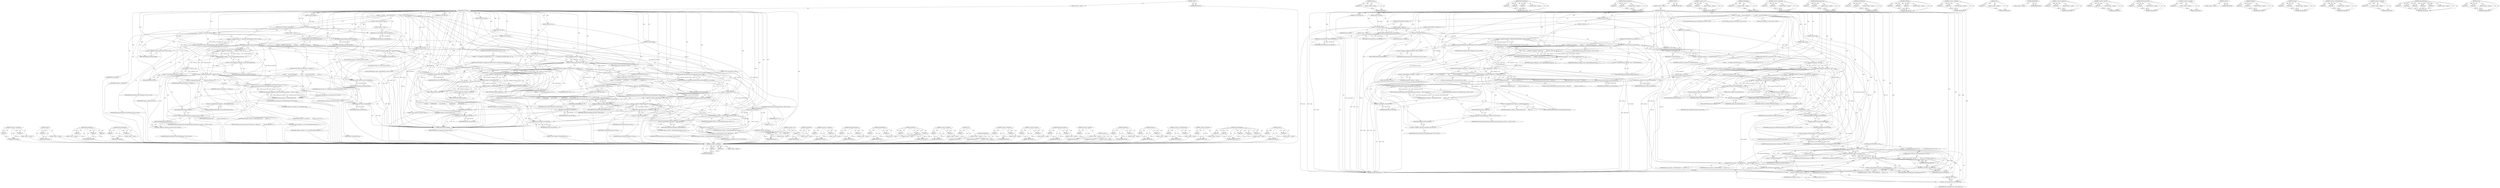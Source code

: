 digraph "strcmp" {
vulnerable_299 [label=<(METHOD,&lt;operator&gt;.greaterThan)>];
vulnerable_300 [label=<(PARAM,p1)>];
vulnerable_301 [label=<(PARAM,p2)>];
vulnerable_302 [label=<(BLOCK,&lt;empty&gt;,&lt;empty&gt;)>];
vulnerable_303 [label=<(METHOD_RETURN,ANY)>];
vulnerable_281 [label=<(METHOD,request)>];
vulnerable_282 [label=<(PARAM,p1)>];
vulnerable_283 [label=<(BLOCK,&lt;empty&gt;,&lt;empty&gt;)>];
vulnerable_284 [label=<(METHOD_RETURN,ANY)>];
vulnerable_232 [label=<(METHOD,findFrameByName)>];
vulnerable_233 [label=<(PARAM,p1)>];
vulnerable_234 [label=<(PARAM,p2)>];
vulnerable_235 [label=<(PARAM,p3)>];
vulnerable_236 [label=<(BLOCK,&lt;empty&gt;,&lt;empty&gt;)>];
vulnerable_237 [label=<(METHOD_RETURN,ANY)>];
vulnerable_257 [label=<(METHOD,WebConsoleMessage)>];
vulnerable_258 [label=<(PARAM,p1)>];
vulnerable_259 [label=<(PARAM,p2)>];
vulnerable_260 [label=<(BLOCK,&lt;empty&gt;,&lt;empty&gt;)>];
vulnerable_261 [label=<(METHOD_RETURN,ANY)>];
vulnerable_6 [label=<(METHOD,&lt;global&gt;)<SUB>1</SUB>>];
vulnerable_7 [label=<(BLOCK,&lt;empty&gt;,&lt;empty&gt;)<SUB>1</SUB>>];
vulnerable_8 [label=<(METHOD,RouteToFrame)<SUB>1</SUB>>];
vulnerable_9 [label=<(PARAM,const char *method)<SUB>2</SUB>>];
vulnerable_10 [label=<(PARAM,bool is_javascript_url)<SUB>3</SUB>>];
vulnerable_11 [label=<(PARAM,const char* target)<SUB>4</SUB>>];
vulnerable_12 [label=<(PARAM,unsigned int len)<SUB>5</SUB>>];
vulnerable_13 [label=<(PARAM,const char* buf)<SUB>6</SUB>>];
vulnerable_14 [label=<(PARAM,bool is_file_data)<SUB>7</SUB>>];
vulnerable_15 [label=<(PARAM,bool notify_needed)<SUB>8</SUB>>];
vulnerable_16 [label=<(PARAM,intptr_t notify_data)<SUB>9</SUB>>];
vulnerable_17 [label=<(PARAM,const char* url)<SUB>10</SUB>>];
vulnerable_18 [label=<(PARAM,Referrer referrer_flag)<SUB>11</SUB>>];
vulnerable_19 [label=<(BLOCK,{
   if (!target)
    return NOT_ROUTED;

  if ...,{
   if (!target)
    return NOT_ROUTED;

  if ...)<SUB>11</SUB>>];
vulnerable_20 [label=<(CONTROL_STRUCTURE,IF,if (!target))<SUB>12</SUB>>];
vulnerable_21 [label=<(&lt;operator&gt;.logicalNot,!target)<SUB>12</SUB>>];
vulnerable_22 [label=<(IDENTIFIER,target,!target)<SUB>12</SUB>>];
vulnerable_23 [label=<(BLOCK,&lt;empty&gt;,&lt;empty&gt;)<SUB>13</SUB>>];
vulnerable_24 [label=<(RETURN,return NOT_ROUTED;,return NOT_ROUTED;)<SUB>13</SUB>>];
vulnerable_25 [label=<(IDENTIFIER,NOT_ROUTED,return NOT_ROUTED;)<SUB>13</SUB>>];
vulnerable_26 [label=<(CONTROL_STRUCTURE,IF,if (!webframe_))<SUB>15</SUB>>];
vulnerable_27 [label=<(&lt;operator&gt;.logicalNot,!webframe_)<SUB>15</SUB>>];
vulnerable_28 [label=<(IDENTIFIER,webframe_,!webframe_)<SUB>15</SUB>>];
vulnerable_29 [label=<(BLOCK,&lt;empty&gt;,&lt;empty&gt;)<SUB>16</SUB>>];
vulnerable_30 [label=<(RETURN,return NOT_ROUTED;,return NOT_ROUTED;)<SUB>16</SUB>>];
vulnerable_31 [label=<(IDENTIFIER,NOT_ROUTED,return NOT_ROUTED;)<SUB>16</SUB>>];
vulnerable_32 [label="<(LOCAL,WebString target_str: WebString)<SUB>18</SUB>>"];
vulnerable_33 [label="<(&lt;operator&gt;.assignment,target_str = WebString::fromUTF8(target))<SUB>18</SUB>>"];
vulnerable_34 [label="<(IDENTIFIER,target_str,target_str = WebString::fromUTF8(target))<SUB>18</SUB>>"];
vulnerable_35 [label="<(WebString.fromUTF8,WebString::fromUTF8(target))<SUB>18</SUB>>"];
vulnerable_36 [label="<(&lt;operator&gt;.fieldAccess,WebString::fromUTF8)<SUB>18</SUB>>"];
vulnerable_37 [label="<(IDENTIFIER,WebString,WebString::fromUTF8(target))<SUB>18</SUB>>"];
vulnerable_38 [label=<(FIELD_IDENTIFIER,fromUTF8,fromUTF8)<SUB>18</SUB>>];
vulnerable_39 [label="<(IDENTIFIER,target,WebString::fromUTF8(target))<SUB>18</SUB>>"];
vulnerable_40 [label=<(CONTROL_STRUCTURE,IF,if (is_javascript_url))<SUB>20</SUB>>];
vulnerable_41 [label=<(IDENTIFIER,is_javascript_url,if (is_javascript_url))<SUB>20</SUB>>];
vulnerable_42 [label=<(BLOCK,{
    WebFrame* target_frame =
        webframe...,{
    WebFrame* target_frame =
        webframe...)<SUB>20</SUB>>];
vulnerable_43 [label="<(LOCAL,WebFrame* target_frame: WebFrame*)<SUB>21</SUB>>"];
vulnerable_44 [label=<(&lt;operator&gt;.assignment,* target_frame =
        webframe_-&gt;view()-&gt;fin...)<SUB>21</SUB>>];
vulnerable_45 [label=<(IDENTIFIER,target_frame,* target_frame =
        webframe_-&gt;view()-&gt;fin...)<SUB>21</SUB>>];
vulnerable_46 [label=<(findFrameByName,webframe_-&gt;view()-&gt;findFrameByName(target_str, ...)<SUB>22</SUB>>];
vulnerable_47 [label=<(&lt;operator&gt;.indirectFieldAccess,webframe_-&gt;view()-&gt;findFrameByName)<SUB>22</SUB>>];
vulnerable_48 [label=<(view,webframe_-&gt;view())<SUB>22</SUB>>];
vulnerable_49 [label=<(&lt;operator&gt;.indirectFieldAccess,webframe_-&gt;view)<SUB>22</SUB>>];
vulnerable_50 [label=<(IDENTIFIER,webframe_,webframe_-&gt;view())<SUB>22</SUB>>];
vulnerable_51 [label=<(FIELD_IDENTIFIER,view,view)<SUB>22</SUB>>];
vulnerable_52 [label=<(FIELD_IDENTIFIER,findFrameByName,findFrameByName)<SUB>22</SUB>>];
vulnerable_53 [label=<(IDENTIFIER,target_str,webframe_-&gt;view()-&gt;findFrameByName(target_str, ...)<SUB>22</SUB>>];
vulnerable_54 [label=<(IDENTIFIER,webframe_,webframe_-&gt;view()-&gt;findFrameByName(target_str, ...)<SUB>22</SUB>>];
vulnerable_55 [label=<(CONTROL_STRUCTURE,IF,if (target_frame != webframe_))<SUB>23</SUB>>];
vulnerable_56 [label=<(&lt;operator&gt;.notEquals,target_frame != webframe_)<SUB>23</SUB>>];
vulnerable_57 [label=<(IDENTIFIER,target_frame,target_frame != webframe_)<SUB>23</SUB>>];
vulnerable_58 [label=<(IDENTIFIER,webframe_,target_frame != webframe_)<SUB>23</SUB>>];
vulnerable_59 [label=<(BLOCK,{
      const char kMessage[] =
          &quot;Igno...,{
      const char kMessage[] =
          &quot;Igno...)<SUB>23</SUB>>];
vulnerable_60 [label="<(LOCAL,const char[] kMessage: const char[])<SUB>24</SUB>>"];
vulnerable_61 [label=<(&lt;operator&gt;.assignment,kMessage[] =
          &quot;Ignoring cross-frame ja...)<SUB>24</SUB>>];
vulnerable_62 [label=<(IDENTIFIER,kMessage,kMessage[] =
          &quot;Ignoring cross-frame ja...)<SUB>24</SUB>>];
vulnerable_63 [label=<(LITERAL,&quot;Ignoring cross-frame javascript URL load reque...,kMessage[] =
          &quot;Ignoring cross-frame ja...)<SUB>25</SUB>>];
vulnerable_64 [label=<(addMessageToConsole,webframe_-&gt;addMessageToConsole(
          WebCo...)<SUB>26</SUB>>];
vulnerable_65 [label=<(&lt;operator&gt;.indirectFieldAccess,webframe_-&gt;addMessageToConsole)<SUB>26</SUB>>];
vulnerable_66 [label=<(IDENTIFIER,webframe_,webframe_-&gt;addMessageToConsole(
          WebCo...)<SUB>26</SUB>>];
vulnerable_67 [label=<(FIELD_IDENTIFIER,addMessageToConsole,addMessageToConsole)<SUB>26</SUB>>];
vulnerable_68 [label="<(WebConsoleMessage,WebConsoleMessage(WebConsoleMessage::LevelError...)<SUB>27</SUB>>"];
vulnerable_69 [label="<(&lt;operator&gt;.fieldAccess,WebConsoleMessage::LevelError)<SUB>27</SUB>>"];
vulnerable_70 [label="<(IDENTIFIER,WebConsoleMessage,WebConsoleMessage(WebConsoleMessage::LevelError...)<SUB>27</SUB>>"];
vulnerable_71 [label=<(FIELD_IDENTIFIER,LevelError,LevelError)<SUB>27</SUB>>];
vulnerable_72 [label="<(WebString.fromUTF8,WebString::fromUTF8(kMessage))<SUB>28</SUB>>"];
vulnerable_73 [label="<(&lt;operator&gt;.fieldAccess,WebString::fromUTF8)<SUB>28</SUB>>"];
vulnerable_74 [label="<(IDENTIFIER,WebString,WebString::fromUTF8(kMessage))<SUB>28</SUB>>"];
vulnerable_75 [label=<(FIELD_IDENTIFIER,fromUTF8,fromUTF8)<SUB>28</SUB>>];
vulnerable_76 [label="<(IDENTIFIER,kMessage,WebString::fromUTF8(kMessage))<SUB>28</SUB>>"];
vulnerable_77 [label=<(RETURN,return ROUTED;,return ROUTED;)<SUB>29</SUB>>];
vulnerable_78 [label=<(IDENTIFIER,ROUTED,return ROUTED;)<SUB>29</SUB>>];
vulnerable_79 [label=<(RETURN,return NOT_ROUTED;,return NOT_ROUTED;)<SUB>32</SUB>>];
vulnerable_80 [label=<(IDENTIFIER,NOT_ROUTED,return NOT_ROUTED;)<SUB>32</SUB>>];
vulnerable_81 [label="<(LOCAL,GURL complete_url: GURL)<SUB>36</SUB>>"];
vulnerable_82 [label=<(&lt;operator&gt;.assignment,complete_url = CompleteURL(url))<SUB>36</SUB>>];
vulnerable_83 [label=<(IDENTIFIER,complete_url,complete_url = CompleteURL(url))<SUB>36</SUB>>];
vulnerable_84 [label=<(CompleteURL,CompleteURL(url))<SUB>36</SUB>>];
vulnerable_85 [label=<(IDENTIFIER,url,CompleteURL(url))<SUB>36</SUB>>];
vulnerable_86 [label=<(CONTROL_STRUCTURE,IF,if (strcmp(method, &quot;GET&quot;) != 0))<SUB>38</SUB>>];
vulnerable_87 [label=<(&lt;operator&gt;.notEquals,strcmp(method, &quot;GET&quot;) != 0)<SUB>38</SUB>>];
vulnerable_88 [label=<(strcmp,strcmp(method, &quot;GET&quot;))<SUB>38</SUB>>];
vulnerable_89 [label=<(IDENTIFIER,method,strcmp(method, &quot;GET&quot;))<SUB>38</SUB>>];
vulnerable_90 [label=<(LITERAL,&quot;GET&quot;,strcmp(method, &quot;GET&quot;))<SUB>38</SUB>>];
vulnerable_91 [label=<(LITERAL,0,strcmp(method, &quot;GET&quot;) != 0)<SUB>38</SUB>>];
vulnerable_92 [label=<(BLOCK,{
    if (!(complete_url.SchemeIs(&quot;http&quot;) || co...,{
    if (!(complete_url.SchemeIs(&quot;http&quot;) || co...)<SUB>38</SUB>>];
vulnerable_93 [label=<(CONTROL_STRUCTURE,IF,if (!(complete_url.SchemeIs(&quot;http&quot;) || complete_url.SchemeIs(&quot;https&quot;))))<SUB>39</SUB>>];
vulnerable_94 [label=<(&lt;operator&gt;.logicalNot,!(complete_url.SchemeIs(&quot;http&quot;) || complete_url...)<SUB>39</SUB>>];
vulnerable_95 [label=<(&lt;operator&gt;.logicalOr,complete_url.SchemeIs(&quot;http&quot;) || complete_url.S...)<SUB>39</SUB>>];
vulnerable_96 [label=<(SchemeIs,complete_url.SchemeIs(&quot;http&quot;))<SUB>39</SUB>>];
vulnerable_97 [label=<(&lt;operator&gt;.fieldAccess,complete_url.SchemeIs)<SUB>39</SUB>>];
vulnerable_98 [label=<(IDENTIFIER,complete_url,complete_url.SchemeIs(&quot;http&quot;))<SUB>39</SUB>>];
vulnerable_99 [label=<(FIELD_IDENTIFIER,SchemeIs,SchemeIs)<SUB>39</SUB>>];
vulnerable_100 [label=<(LITERAL,&quot;http&quot;,complete_url.SchemeIs(&quot;http&quot;))<SUB>39</SUB>>];
vulnerable_101 [label=<(SchemeIs,complete_url.SchemeIs(&quot;https&quot;))<SUB>39</SUB>>];
vulnerable_102 [label=<(&lt;operator&gt;.fieldAccess,complete_url.SchemeIs)<SUB>39</SUB>>];
vulnerable_103 [label=<(IDENTIFIER,complete_url,complete_url.SchemeIs(&quot;https&quot;))<SUB>39</SUB>>];
vulnerable_104 [label=<(FIELD_IDENTIFIER,SchemeIs,SchemeIs)<SUB>39</SUB>>];
vulnerable_105 [label=<(LITERAL,&quot;https&quot;,complete_url.SchemeIs(&quot;https&quot;))<SUB>39</SUB>>];
vulnerable_106 [label=<(BLOCK,&lt;empty&gt;,&lt;empty&gt;)<SUB>40</SUB>>];
vulnerable_107 [label=<(RETURN,return INVALID_URL;,return INVALID_URL;)<SUB>40</SUB>>];
vulnerable_108 [label=<(IDENTIFIER,INVALID_URL,return INVALID_URL;)<SUB>40</SUB>>];
vulnerable_109 [label="<(LOCAL,WebURLRequest request: WebURLRequest)<SUB>43</SUB>>"];
vulnerable_110 [label=<(request,request(complete_url))<SUB>43</SUB>>];
vulnerable_111 [label=<(IDENTIFIER,complete_url,request(complete_url))<SUB>43</SUB>>];
vulnerable_112 [label=<(SetReferrer,SetReferrer(&amp;request, referrer_flag))<SUB>44</SUB>>];
vulnerable_113 [label=<(&lt;operator&gt;.addressOf,&amp;request)<SUB>44</SUB>>];
vulnerable_114 [label=<(IDENTIFIER,request,SetReferrer(&amp;request, referrer_flag))<SUB>44</SUB>>];
vulnerable_115 [label=<(IDENTIFIER,referrer_flag,SetReferrer(&amp;request, referrer_flag))<SUB>44</SUB>>];
vulnerable_116 [label="<(setHTTPMethod,request.setHTTPMethod(WebString::fromUTF8(method)))<SUB>46</SUB>>"];
vulnerable_117 [label=<(&lt;operator&gt;.fieldAccess,request.setHTTPMethod)<SUB>46</SUB>>];
vulnerable_118 [label="<(IDENTIFIER,request,request.setHTTPMethod(WebString::fromUTF8(method)))<SUB>46</SUB>>"];
vulnerable_119 [label=<(FIELD_IDENTIFIER,setHTTPMethod,setHTTPMethod)<SUB>46</SUB>>];
vulnerable_120 [label="<(WebString.fromUTF8,WebString::fromUTF8(method))<SUB>46</SUB>>"];
vulnerable_121 [label="<(&lt;operator&gt;.fieldAccess,WebString::fromUTF8)<SUB>46</SUB>>"];
vulnerable_122 [label="<(IDENTIFIER,WebString,WebString::fromUTF8(method))<SUB>46</SUB>>"];
vulnerable_123 [label=<(FIELD_IDENTIFIER,fromUTF8,fromUTF8)<SUB>46</SUB>>];
vulnerable_124 [label="<(IDENTIFIER,method,WebString::fromUTF8(method))<SUB>46</SUB>>"];
vulnerable_125 [label=<(CONTROL_STRUCTURE,IF,if (len &gt; 0))<SUB>47</SUB>>];
vulnerable_126 [label=<(&lt;operator&gt;.greaterThan,len &gt; 0)<SUB>47</SUB>>];
vulnerable_127 [label=<(IDENTIFIER,len,len &gt; 0)<SUB>47</SUB>>];
vulnerable_128 [label=<(LITERAL,0,len &gt; 0)<SUB>47</SUB>>];
vulnerable_129 [label=<(BLOCK,{
    if (!is_file_data) {
      if (!SetPostDa...,{
    if (!is_file_data) {
      if (!SetPostDa...)<SUB>47</SUB>>];
vulnerable_130 [label=<(CONTROL_STRUCTURE,IF,if (!is_file_data))<SUB>48</SUB>>];
vulnerable_131 [label=<(&lt;operator&gt;.logicalNot,!is_file_data)<SUB>48</SUB>>];
vulnerable_132 [label=<(IDENTIFIER,is_file_data,!is_file_data)<SUB>48</SUB>>];
vulnerable_133 [label=<(BLOCK,{
      if (!SetPostData(&amp;request, buf, len)) {...,{
      if (!SetPostData(&amp;request, buf, len)) {...)<SUB>48</SUB>>];
vulnerable_134 [label=<(CONTROL_STRUCTURE,IF,if (!SetPostData(&amp;request, buf, len)))<SUB>49</SUB>>];
vulnerable_135 [label=<(&lt;operator&gt;.logicalNot,!SetPostData(&amp;request, buf, len))<SUB>49</SUB>>];
vulnerable_136 [label=<(SetPostData,SetPostData(&amp;request, buf, len))<SUB>49</SUB>>];
vulnerable_137 [label=<(&lt;operator&gt;.addressOf,&amp;request)<SUB>49</SUB>>];
vulnerable_138 [label=<(IDENTIFIER,request,SetPostData(&amp;request, buf, len))<SUB>49</SUB>>];
vulnerable_139 [label=<(IDENTIFIER,buf,SetPostData(&amp;request, buf, len))<SUB>49</SUB>>];
vulnerable_140 [label=<(IDENTIFIER,len,SetPostData(&amp;request, buf, len))<SUB>49</SUB>>];
vulnerable_141 [label=<(BLOCK,{
        NOTREACHED();
        return ROUTED;
...,{
        NOTREACHED();
        return ROUTED;
...)<SUB>49</SUB>>];
vulnerable_142 [label=<(NOTREACHED,NOTREACHED())<SUB>50</SUB>>];
vulnerable_143 [label=<(RETURN,return ROUTED;,return ROUTED;)<SUB>51</SUB>>];
vulnerable_144 [label=<(IDENTIFIER,ROUTED,return ROUTED;)<SUB>51</SUB>>];
vulnerable_145 [label=<(CONTROL_STRUCTURE,ELSE,else)<SUB>53</SUB>>];
vulnerable_146 [label=<(BLOCK,{
       NOTREACHED();
       return ROUTED;
  ...,{
       NOTREACHED();
       return ROUTED;
  ...)<SUB>53</SUB>>];
vulnerable_147 [label=<(NOTREACHED,NOTREACHED())<SUB>54</SUB>>];
vulnerable_148 [label=<(RETURN,return ROUTED;,return ROUTED;)<SUB>55</SUB>>];
vulnerable_149 [label=<(IDENTIFIER,ROUTED,return ROUTED;)<SUB>55</SUB>>];
vulnerable_150 [label=<(loadFrameRequest,container_-&gt;loadFrameRequest(request, target_st...)<SUB>59</SUB>>];
vulnerable_151 [label=<(&lt;operator&gt;.indirectFieldAccess,container_-&gt;loadFrameRequest)<SUB>59</SUB>>];
vulnerable_152 [label=<(IDENTIFIER,container_,container_-&gt;loadFrameRequest(request, target_st...)<SUB>59</SUB>>];
vulnerable_153 [label=<(FIELD_IDENTIFIER,loadFrameRequest,loadFrameRequest)<SUB>59</SUB>>];
vulnerable_154 [label=<(IDENTIFIER,request,container_-&gt;loadFrameRequest(request, target_st...)<SUB>59</SUB>>];
vulnerable_155 [label=<(IDENTIFIER,target_str,container_-&gt;loadFrameRequest(request, target_st...)<SUB>59</SUB>>];
vulnerable_156 [label=<(IDENTIFIER,notify_needed,container_-&gt;loadFrameRequest(request, target_st...)<SUB>59</SUB>>];
vulnerable_157 [label=<(&lt;operator&gt;.cast,reinterpret_cast&lt;void*&gt;(notify_data))<SUB>60</SUB>>];
vulnerable_158 [label=<(UNKNOWN,void*,void*)<SUB>60</SUB>>];
vulnerable_159 [label=<(IDENTIFIER,notify_data,reinterpret_cast&lt;void*&gt;(notify_data))<SUB>60</SUB>>];
vulnerable_160 [label=<(RETURN,return ROUTED;,return ROUTED;)<SUB>61</SUB>>];
vulnerable_161 [label=<(IDENTIFIER,ROUTED,return ROUTED;)<SUB>61</SUB>>];
vulnerable_162 [label=<(METHOD_RETURN,RoutingStatus)<SUB>1</SUB>>];
vulnerable_164 [label=<(METHOD_RETURN,ANY)<SUB>1</SUB>>];
vulnerable_321 [label=<(METHOD,&lt;operator&gt;.cast)>];
vulnerable_322 [label=<(PARAM,p1)>];
vulnerable_323 [label=<(PARAM,p2)>];
vulnerable_324 [label=<(BLOCK,&lt;empty&gt;,&lt;empty&gt;)>];
vulnerable_325 [label=<(METHOD_RETURN,ANY)>];
vulnerable_262 [label=<(METHOD,CompleteURL)>];
vulnerable_263 [label=<(PARAM,p1)>];
vulnerable_264 [label=<(BLOCK,&lt;empty&gt;,&lt;empty&gt;)>];
vulnerable_265 [label=<(METHOD_RETURN,ANY)>];
vulnerable_217 [label=<(METHOD,&lt;operator&gt;.assignment)>];
vulnerable_218 [label=<(PARAM,p1)>];
vulnerable_219 [label=<(PARAM,p2)>];
vulnerable_220 [label=<(BLOCK,&lt;empty&gt;,&lt;empty&gt;)>];
vulnerable_221 [label=<(METHOD_RETURN,ANY)>];
vulnerable_252 [label=<(METHOD,addMessageToConsole)>];
vulnerable_253 [label=<(PARAM,p1)>];
vulnerable_254 [label=<(PARAM,p2)>];
vulnerable_255 [label=<(BLOCK,&lt;empty&gt;,&lt;empty&gt;)>];
vulnerable_256 [label=<(METHOD_RETURN,ANY)>];
vulnerable_294 [label=<(METHOD,setHTTPMethod)>];
vulnerable_295 [label=<(PARAM,p1)>];
vulnerable_296 [label=<(PARAM,p2)>];
vulnerable_297 [label=<(BLOCK,&lt;empty&gt;,&lt;empty&gt;)>];
vulnerable_298 [label=<(METHOD_RETURN,ANY)>];
vulnerable_304 [label=<(METHOD,SetPostData)>];
vulnerable_305 [label=<(PARAM,p1)>];
vulnerable_306 [label=<(PARAM,p2)>];
vulnerable_307 [label=<(PARAM,p3)>];
vulnerable_308 [label=<(BLOCK,&lt;empty&gt;,&lt;empty&gt;)>];
vulnerable_309 [label=<(METHOD_RETURN,ANY)>];
vulnerable_247 [label=<(METHOD,&lt;operator&gt;.notEquals)>];
vulnerable_248 [label=<(PARAM,p1)>];
vulnerable_249 [label=<(PARAM,p2)>];
vulnerable_250 [label=<(BLOCK,&lt;empty&gt;,&lt;empty&gt;)>];
vulnerable_251 [label=<(METHOD_RETURN,ANY)>];
vulnerable_243 [label=<(METHOD,view)>];
vulnerable_244 [label=<(PARAM,p1)>];
vulnerable_245 [label=<(BLOCK,&lt;empty&gt;,&lt;empty&gt;)>];
vulnerable_246 [label=<(METHOD_RETURN,ANY)>];
vulnerable_310 [label=<(METHOD,NOTREACHED)>];
vulnerable_311 [label=<(BLOCK,&lt;empty&gt;,&lt;empty&gt;)>];
vulnerable_312 [label=<(METHOD_RETURN,ANY)>];
vulnerable_227 [label=<(METHOD,&lt;operator&gt;.fieldAccess)>];
vulnerable_228 [label=<(PARAM,p1)>];
vulnerable_229 [label=<(PARAM,p2)>];
vulnerable_230 [label=<(BLOCK,&lt;empty&gt;,&lt;empty&gt;)>];
vulnerable_231 [label=<(METHOD_RETURN,ANY)>];
vulnerable_271 [label=<(METHOD,&lt;operator&gt;.logicalOr)>];
vulnerable_272 [label=<(PARAM,p1)>];
vulnerable_273 [label=<(PARAM,p2)>];
vulnerable_274 [label=<(BLOCK,&lt;empty&gt;,&lt;empty&gt;)>];
vulnerable_275 [label=<(METHOD_RETURN,ANY)>];
vulnerable_222 [label=<(METHOD,WebString.fromUTF8)>];
vulnerable_223 [label=<(PARAM,p1)>];
vulnerable_224 [label=<(PARAM,p2)>];
vulnerable_225 [label=<(BLOCK,&lt;empty&gt;,&lt;empty&gt;)>];
vulnerable_226 [label=<(METHOD_RETURN,ANY)>];
vulnerable_213 [label=<(METHOD,&lt;operator&gt;.logicalNot)>];
vulnerable_214 [label=<(PARAM,p1)>];
vulnerable_215 [label=<(BLOCK,&lt;empty&gt;,&lt;empty&gt;)>];
vulnerable_216 [label=<(METHOD_RETURN,ANY)>];
vulnerable_207 [label=<(METHOD,&lt;global&gt;)<SUB>1</SUB>>];
vulnerable_208 [label=<(BLOCK,&lt;empty&gt;,&lt;empty&gt;)>];
vulnerable_209 [label=<(METHOD_RETURN,ANY)>];
vulnerable_285 [label=<(METHOD,SetReferrer)>];
vulnerable_286 [label=<(PARAM,p1)>];
vulnerable_287 [label=<(PARAM,p2)>];
vulnerable_288 [label=<(BLOCK,&lt;empty&gt;,&lt;empty&gt;)>];
vulnerable_289 [label=<(METHOD_RETURN,ANY)>];
vulnerable_276 [label=<(METHOD,SchemeIs)>];
vulnerable_277 [label=<(PARAM,p1)>];
vulnerable_278 [label=<(PARAM,p2)>];
vulnerable_279 [label=<(BLOCK,&lt;empty&gt;,&lt;empty&gt;)>];
vulnerable_280 [label=<(METHOD_RETURN,ANY)>];
vulnerable_238 [label=<(METHOD,&lt;operator&gt;.indirectFieldAccess)>];
vulnerable_239 [label=<(PARAM,p1)>];
vulnerable_240 [label=<(PARAM,p2)>];
vulnerable_241 [label=<(BLOCK,&lt;empty&gt;,&lt;empty&gt;)>];
vulnerable_242 [label=<(METHOD_RETURN,ANY)>];
vulnerable_290 [label=<(METHOD,&lt;operator&gt;.addressOf)>];
vulnerable_291 [label=<(PARAM,p1)>];
vulnerable_292 [label=<(BLOCK,&lt;empty&gt;,&lt;empty&gt;)>];
vulnerable_293 [label=<(METHOD_RETURN,ANY)>];
vulnerable_313 [label=<(METHOD,loadFrameRequest)>];
vulnerable_314 [label=<(PARAM,p1)>];
vulnerable_315 [label=<(PARAM,p2)>];
vulnerable_316 [label=<(PARAM,p3)>];
vulnerable_317 [label=<(PARAM,p4)>];
vulnerable_318 [label=<(PARAM,p5)>];
vulnerable_319 [label=<(BLOCK,&lt;empty&gt;,&lt;empty&gt;)>];
vulnerable_320 [label=<(METHOD_RETURN,ANY)>];
vulnerable_266 [label=<(METHOD,strcmp)>];
vulnerable_267 [label=<(PARAM,p1)>];
vulnerable_268 [label=<(PARAM,p2)>];
vulnerable_269 [label=<(BLOCK,&lt;empty&gt;,&lt;empty&gt;)>];
vulnerable_270 [label=<(METHOD_RETURN,ANY)>];
fixed_288 [label=<(METHOD,&lt;operator&gt;.greaterThan)>];
fixed_289 [label=<(PARAM,p1)>];
fixed_290 [label=<(PARAM,p2)>];
fixed_291 [label=<(BLOCK,&lt;empty&gt;,&lt;empty&gt;)>];
fixed_292 [label=<(METHOD_RETURN,ANY)>];
fixed_270 [label=<(METHOD,request)>];
fixed_271 [label=<(PARAM,p1)>];
fixed_272 [label=<(BLOCK,&lt;empty&gt;,&lt;empty&gt;)>];
fixed_273 [label=<(METHOD_RETURN,ANY)>];
fixed_221 [label=<(METHOD,findFrameByName)>];
fixed_222 [label=<(PARAM,p1)>];
fixed_223 [label=<(PARAM,p2)>];
fixed_224 [label=<(PARAM,p3)>];
fixed_225 [label=<(BLOCK,&lt;empty&gt;,&lt;empty&gt;)>];
fixed_226 [label=<(METHOD_RETURN,ANY)>];
fixed_246 [label=<(METHOD,WebConsoleMessage)>];
fixed_247 [label=<(PARAM,p1)>];
fixed_248 [label=<(PARAM,p2)>];
fixed_249 [label=<(BLOCK,&lt;empty&gt;,&lt;empty&gt;)>];
fixed_250 [label=<(METHOD_RETURN,ANY)>];
fixed_6 [label=<(METHOD,&lt;global&gt;)<SUB>1</SUB>>];
fixed_7 [label=<(BLOCK,&lt;empty&gt;,&lt;empty&gt;)<SUB>1</SUB>>];
fixed_8 [label=<(METHOD,RouteToFrame)<SUB>1</SUB>>];
fixed_9 [label=<(PARAM,const char* url)<SUB>2</SUB>>];
fixed_10 [label=<(PARAM,bool is_javascript_url)<SUB>3</SUB>>];
fixed_11 [label=<(PARAM,const char* method)<SUB>4</SUB>>];
fixed_12 [label=<(PARAM,const char* target)<SUB>5</SUB>>];
fixed_13 [label=<(PARAM,const char* buf)<SUB>6</SUB>>];
fixed_14 [label=<(PARAM,unsigned int len)<SUB>7</SUB>>];
fixed_15 [label=<(PARAM,int notify_id)<SUB>8</SUB>>];
fixed_16 [label=<(PARAM,Referrer referrer_flag)<SUB>9</SUB>>];
fixed_17 [label=<(BLOCK,{
   if (!target)
    return NOT_ROUTED;

  if ...,{
   if (!target)
    return NOT_ROUTED;

  if ...)<SUB>9</SUB>>];
fixed_18 [label=<(CONTROL_STRUCTURE,IF,if (!target))<SUB>10</SUB>>];
fixed_19 [label=<(&lt;operator&gt;.logicalNot,!target)<SUB>10</SUB>>];
fixed_20 [label=<(IDENTIFIER,target,!target)<SUB>10</SUB>>];
fixed_21 [label=<(BLOCK,&lt;empty&gt;,&lt;empty&gt;)<SUB>11</SUB>>];
fixed_22 [label=<(RETURN,return NOT_ROUTED;,return NOT_ROUTED;)<SUB>11</SUB>>];
fixed_23 [label=<(IDENTIFIER,NOT_ROUTED,return NOT_ROUTED;)<SUB>11</SUB>>];
fixed_24 [label=<(CONTROL_STRUCTURE,IF,if (!webframe_))<SUB>13</SUB>>];
fixed_25 [label=<(&lt;operator&gt;.logicalNot,!webframe_)<SUB>13</SUB>>];
fixed_26 [label=<(IDENTIFIER,webframe_,!webframe_)<SUB>13</SUB>>];
fixed_27 [label=<(BLOCK,&lt;empty&gt;,&lt;empty&gt;)<SUB>14</SUB>>];
fixed_28 [label=<(RETURN,return NOT_ROUTED;,return NOT_ROUTED;)<SUB>14</SUB>>];
fixed_29 [label=<(IDENTIFIER,NOT_ROUTED,return NOT_ROUTED;)<SUB>14</SUB>>];
fixed_30 [label="<(LOCAL,WebString target_str: WebString)<SUB>16</SUB>>"];
fixed_31 [label="<(&lt;operator&gt;.assignment,target_str = WebString::fromUTF8(target))<SUB>16</SUB>>"];
fixed_32 [label="<(IDENTIFIER,target_str,target_str = WebString::fromUTF8(target))<SUB>16</SUB>>"];
fixed_33 [label="<(WebString.fromUTF8,WebString::fromUTF8(target))<SUB>16</SUB>>"];
fixed_34 [label="<(&lt;operator&gt;.fieldAccess,WebString::fromUTF8)<SUB>16</SUB>>"];
fixed_35 [label="<(IDENTIFIER,WebString,WebString::fromUTF8(target))<SUB>16</SUB>>"];
fixed_36 [label=<(FIELD_IDENTIFIER,fromUTF8,fromUTF8)<SUB>16</SUB>>];
fixed_37 [label="<(IDENTIFIER,target,WebString::fromUTF8(target))<SUB>16</SUB>>"];
fixed_38 [label=<(CONTROL_STRUCTURE,IF,if (is_javascript_url))<SUB>18</SUB>>];
fixed_39 [label=<(IDENTIFIER,is_javascript_url,if (is_javascript_url))<SUB>18</SUB>>];
fixed_40 [label=<(BLOCK,{
    WebFrame* target_frame =
        webframe...,{
    WebFrame* target_frame =
        webframe...)<SUB>18</SUB>>];
fixed_41 [label="<(LOCAL,WebFrame* target_frame: WebFrame*)<SUB>19</SUB>>"];
fixed_42 [label=<(&lt;operator&gt;.assignment,* target_frame =
        webframe_-&gt;view()-&gt;fin...)<SUB>19</SUB>>];
fixed_43 [label=<(IDENTIFIER,target_frame,* target_frame =
        webframe_-&gt;view()-&gt;fin...)<SUB>19</SUB>>];
fixed_44 [label=<(findFrameByName,webframe_-&gt;view()-&gt;findFrameByName(target_str, ...)<SUB>20</SUB>>];
fixed_45 [label=<(&lt;operator&gt;.indirectFieldAccess,webframe_-&gt;view()-&gt;findFrameByName)<SUB>20</SUB>>];
fixed_46 [label=<(view,webframe_-&gt;view())<SUB>20</SUB>>];
fixed_47 [label=<(&lt;operator&gt;.indirectFieldAccess,webframe_-&gt;view)<SUB>20</SUB>>];
fixed_48 [label=<(IDENTIFIER,webframe_,webframe_-&gt;view())<SUB>20</SUB>>];
fixed_49 [label=<(FIELD_IDENTIFIER,view,view)<SUB>20</SUB>>];
fixed_50 [label=<(FIELD_IDENTIFIER,findFrameByName,findFrameByName)<SUB>20</SUB>>];
fixed_51 [label=<(IDENTIFIER,target_str,webframe_-&gt;view()-&gt;findFrameByName(target_str, ...)<SUB>20</SUB>>];
fixed_52 [label=<(IDENTIFIER,webframe_,webframe_-&gt;view()-&gt;findFrameByName(target_str, ...)<SUB>20</SUB>>];
fixed_53 [label=<(CONTROL_STRUCTURE,IF,if (target_frame != webframe_))<SUB>21</SUB>>];
fixed_54 [label=<(&lt;operator&gt;.notEquals,target_frame != webframe_)<SUB>21</SUB>>];
fixed_55 [label=<(IDENTIFIER,target_frame,target_frame != webframe_)<SUB>21</SUB>>];
fixed_56 [label=<(IDENTIFIER,webframe_,target_frame != webframe_)<SUB>21</SUB>>];
fixed_57 [label=<(BLOCK,{
      const char kMessage[] =
          &quot;Igno...,{
      const char kMessage[] =
          &quot;Igno...)<SUB>21</SUB>>];
fixed_58 [label="<(LOCAL,const char[] kMessage: const char[])<SUB>22</SUB>>"];
fixed_59 [label=<(&lt;operator&gt;.assignment,kMessage[] =
          &quot;Ignoring cross-frame ja...)<SUB>22</SUB>>];
fixed_60 [label=<(IDENTIFIER,kMessage,kMessage[] =
          &quot;Ignoring cross-frame ja...)<SUB>22</SUB>>];
fixed_61 [label=<(LITERAL,&quot;Ignoring cross-frame javascript URL load reque...,kMessage[] =
          &quot;Ignoring cross-frame ja...)<SUB>23</SUB>>];
fixed_62 [label=<(addMessageToConsole,webframe_-&gt;addMessageToConsole(
          WebCo...)<SUB>24</SUB>>];
fixed_63 [label=<(&lt;operator&gt;.indirectFieldAccess,webframe_-&gt;addMessageToConsole)<SUB>24</SUB>>];
fixed_64 [label=<(IDENTIFIER,webframe_,webframe_-&gt;addMessageToConsole(
          WebCo...)<SUB>24</SUB>>];
fixed_65 [label=<(FIELD_IDENTIFIER,addMessageToConsole,addMessageToConsole)<SUB>24</SUB>>];
fixed_66 [label="<(WebConsoleMessage,WebConsoleMessage(WebConsoleMessage::LevelError...)<SUB>25</SUB>>"];
fixed_67 [label="<(&lt;operator&gt;.fieldAccess,WebConsoleMessage::LevelError)<SUB>25</SUB>>"];
fixed_68 [label="<(IDENTIFIER,WebConsoleMessage,WebConsoleMessage(WebConsoleMessage::LevelError...)<SUB>25</SUB>>"];
fixed_69 [label=<(FIELD_IDENTIFIER,LevelError,LevelError)<SUB>25</SUB>>];
fixed_70 [label="<(WebString.fromUTF8,WebString::fromUTF8(kMessage))<SUB>26</SUB>>"];
fixed_71 [label="<(&lt;operator&gt;.fieldAccess,WebString::fromUTF8)<SUB>26</SUB>>"];
fixed_72 [label="<(IDENTIFIER,WebString,WebString::fromUTF8(kMessage))<SUB>26</SUB>>"];
fixed_73 [label=<(FIELD_IDENTIFIER,fromUTF8,fromUTF8)<SUB>26</SUB>>];
fixed_74 [label="<(IDENTIFIER,kMessage,WebString::fromUTF8(kMessage))<SUB>26</SUB>>"];
fixed_75 [label=<(RETURN,return ROUTED;,return ROUTED;)<SUB>27</SUB>>];
fixed_76 [label=<(IDENTIFIER,ROUTED,return ROUTED;)<SUB>27</SUB>>];
fixed_77 [label=<(RETURN,return NOT_ROUTED;,return NOT_ROUTED;)<SUB>30</SUB>>];
fixed_78 [label=<(IDENTIFIER,NOT_ROUTED,return NOT_ROUTED;)<SUB>30</SUB>>];
fixed_79 [label="<(LOCAL,GURL complete_url: GURL)<SUB>34</SUB>>"];
fixed_80 [label=<(&lt;operator&gt;.assignment,complete_url = CompleteURL(url))<SUB>34</SUB>>];
fixed_81 [label=<(IDENTIFIER,complete_url,complete_url = CompleteURL(url))<SUB>34</SUB>>];
fixed_82 [label=<(CompleteURL,CompleteURL(url))<SUB>34</SUB>>];
fixed_83 [label=<(IDENTIFIER,url,CompleteURL(url))<SUB>34</SUB>>];
fixed_84 [label=<(CONTROL_STRUCTURE,IF,if (strcmp(method, &quot;GET&quot;) != 0))<SUB>36</SUB>>];
fixed_85 [label=<(&lt;operator&gt;.notEquals,strcmp(method, &quot;GET&quot;) != 0)<SUB>36</SUB>>];
fixed_86 [label=<(strcmp,strcmp(method, &quot;GET&quot;))<SUB>36</SUB>>];
fixed_87 [label=<(IDENTIFIER,method,strcmp(method, &quot;GET&quot;))<SUB>36</SUB>>];
fixed_88 [label=<(LITERAL,&quot;GET&quot;,strcmp(method, &quot;GET&quot;))<SUB>36</SUB>>];
fixed_89 [label=<(LITERAL,0,strcmp(method, &quot;GET&quot;) != 0)<SUB>36</SUB>>];
fixed_90 [label=<(BLOCK,{
    if (!(complete_url.SchemeIs(&quot;http&quot;) || co...,{
    if (!(complete_url.SchemeIs(&quot;http&quot;) || co...)<SUB>36</SUB>>];
fixed_91 [label=<(CONTROL_STRUCTURE,IF,if (!(complete_url.SchemeIs(&quot;http&quot;) || complete_url.SchemeIs(&quot;https&quot;))))<SUB>37</SUB>>];
fixed_92 [label=<(&lt;operator&gt;.logicalNot,!(complete_url.SchemeIs(&quot;http&quot;) || complete_url...)<SUB>37</SUB>>];
fixed_93 [label=<(&lt;operator&gt;.logicalOr,complete_url.SchemeIs(&quot;http&quot;) || complete_url.S...)<SUB>37</SUB>>];
fixed_94 [label=<(SchemeIs,complete_url.SchemeIs(&quot;http&quot;))<SUB>37</SUB>>];
fixed_95 [label=<(&lt;operator&gt;.fieldAccess,complete_url.SchemeIs)<SUB>37</SUB>>];
fixed_96 [label=<(IDENTIFIER,complete_url,complete_url.SchemeIs(&quot;http&quot;))<SUB>37</SUB>>];
fixed_97 [label=<(FIELD_IDENTIFIER,SchemeIs,SchemeIs)<SUB>37</SUB>>];
fixed_98 [label=<(LITERAL,&quot;http&quot;,complete_url.SchemeIs(&quot;http&quot;))<SUB>37</SUB>>];
fixed_99 [label=<(SchemeIs,complete_url.SchemeIs(&quot;https&quot;))<SUB>37</SUB>>];
fixed_100 [label=<(&lt;operator&gt;.fieldAccess,complete_url.SchemeIs)<SUB>37</SUB>>];
fixed_101 [label=<(IDENTIFIER,complete_url,complete_url.SchemeIs(&quot;https&quot;))<SUB>37</SUB>>];
fixed_102 [label=<(FIELD_IDENTIFIER,SchemeIs,SchemeIs)<SUB>37</SUB>>];
fixed_103 [label=<(LITERAL,&quot;https&quot;,complete_url.SchemeIs(&quot;https&quot;))<SUB>37</SUB>>];
fixed_104 [label=<(BLOCK,&lt;empty&gt;,&lt;empty&gt;)<SUB>38</SUB>>];
fixed_105 [label=<(RETURN,return INVALID_URL;,return INVALID_URL;)<SUB>38</SUB>>];
fixed_106 [label=<(IDENTIFIER,INVALID_URL,return INVALID_URL;)<SUB>38</SUB>>];
fixed_107 [label="<(LOCAL,WebURLRequest request: WebURLRequest)<SUB>41</SUB>>"];
fixed_108 [label=<(request,request(complete_url))<SUB>41</SUB>>];
fixed_109 [label=<(IDENTIFIER,complete_url,request(complete_url))<SUB>41</SUB>>];
fixed_110 [label=<(SetReferrer,SetReferrer(&amp;request, referrer_flag))<SUB>42</SUB>>];
fixed_111 [label=<(&lt;operator&gt;.addressOf,&amp;request)<SUB>42</SUB>>];
fixed_112 [label=<(IDENTIFIER,request,SetReferrer(&amp;request, referrer_flag))<SUB>42</SUB>>];
fixed_113 [label=<(IDENTIFIER,referrer_flag,SetReferrer(&amp;request, referrer_flag))<SUB>42</SUB>>];
fixed_114 [label="<(setHTTPMethod,request.setHTTPMethod(WebString::fromUTF8(method)))<SUB>44</SUB>>"];
fixed_115 [label=<(&lt;operator&gt;.fieldAccess,request.setHTTPMethod)<SUB>44</SUB>>];
fixed_116 [label="<(IDENTIFIER,request,request.setHTTPMethod(WebString::fromUTF8(method)))<SUB>44</SUB>>"];
fixed_117 [label=<(FIELD_IDENTIFIER,setHTTPMethod,setHTTPMethod)<SUB>44</SUB>>];
fixed_118 [label="<(WebString.fromUTF8,WebString::fromUTF8(method))<SUB>44</SUB>>"];
fixed_119 [label="<(&lt;operator&gt;.fieldAccess,WebString::fromUTF8)<SUB>44</SUB>>"];
fixed_120 [label="<(IDENTIFIER,WebString,WebString::fromUTF8(method))<SUB>44</SUB>>"];
fixed_121 [label=<(FIELD_IDENTIFIER,fromUTF8,fromUTF8)<SUB>44</SUB>>];
fixed_122 [label="<(IDENTIFIER,method,WebString::fromUTF8(method))<SUB>44</SUB>>"];
fixed_123 [label=<(CONTROL_STRUCTURE,IF,if (len &gt; 0))<SUB>45</SUB>>];
fixed_124 [label=<(&lt;operator&gt;.greaterThan,len &gt; 0)<SUB>45</SUB>>];
fixed_125 [label=<(IDENTIFIER,len,len &gt; 0)<SUB>45</SUB>>];
fixed_126 [label=<(LITERAL,0,len &gt; 0)<SUB>45</SUB>>];
fixed_127 [label=<(BLOCK,{
    if (!SetPostData(&amp;request, buf, len)) {
 ...,{
    if (!SetPostData(&amp;request, buf, len)) {
 ...)<SUB>45</SUB>>];
fixed_128 [label=<(CONTROL_STRUCTURE,IF,if (!SetPostData(&amp;request, buf, len)))<SUB>46</SUB>>];
fixed_129 [label=<(&lt;operator&gt;.logicalNot,!SetPostData(&amp;request, buf, len))<SUB>46</SUB>>];
fixed_130 [label=<(SetPostData,SetPostData(&amp;request, buf, len))<SUB>46</SUB>>];
fixed_131 [label=<(&lt;operator&gt;.addressOf,&amp;request)<SUB>46</SUB>>];
fixed_132 [label=<(IDENTIFIER,request,SetPostData(&amp;request, buf, len))<SUB>46</SUB>>];
fixed_133 [label=<(IDENTIFIER,buf,SetPostData(&amp;request, buf, len))<SUB>46</SUB>>];
fixed_134 [label=<(IDENTIFIER,len,SetPostData(&amp;request, buf, len))<SUB>46</SUB>>];
fixed_135 [label=<(BLOCK,{
      // Uhoh - we're in trouble.  There isn'...,{
      // Uhoh - we're in trouble.  There isn'...)<SUB>46</SUB>>];
fixed_136 [label=<(NOTREACHED,NOTREACHED())<SUB>49</SUB>>];
fixed_137 [label=<(RETURN,return ROUTED;,return ROUTED;)<SUB>50</SUB>>];
fixed_138 [label=<(IDENTIFIER,ROUTED,return ROUTED;)<SUB>50</SUB>>];
fixed_139 [label=<(loadFrameRequest,container_-&gt;loadFrameRequest(
      request, ta...)<SUB>54</SUB>>];
fixed_140 [label=<(&lt;operator&gt;.indirectFieldAccess,container_-&gt;loadFrameRequest)<SUB>54</SUB>>];
fixed_141 [label=<(IDENTIFIER,container_,container_-&gt;loadFrameRequest(
      request, ta...)<SUB>54</SUB>>];
fixed_142 [label=<(FIELD_IDENTIFIER,loadFrameRequest,loadFrameRequest)<SUB>54</SUB>>];
fixed_143 [label=<(IDENTIFIER,request,container_-&gt;loadFrameRequest(
      request, ta...)<SUB>55</SUB>>];
fixed_144 [label=<(IDENTIFIER,target_str,container_-&gt;loadFrameRequest(
      request, ta...)<SUB>55</SUB>>];
fixed_145 [label=<(&lt;operator&gt;.notEquals,notify_id != 0)<SUB>55</SUB>>];
fixed_146 [label=<(IDENTIFIER,notify_id,notify_id != 0)<SUB>55</SUB>>];
fixed_147 [label=<(LITERAL,0,notify_id != 0)<SUB>55</SUB>>];
fixed_148 [label=<(&lt;operator&gt;.cast,reinterpret_cast&lt;void*&gt;(notify_id))<SUB>55</SUB>>];
fixed_149 [label=<(UNKNOWN,void*,void*)<SUB>55</SUB>>];
fixed_150 [label=<(IDENTIFIER,notify_id,reinterpret_cast&lt;void*&gt;(notify_id))<SUB>55</SUB>>];
fixed_151 [label=<(RETURN,return ROUTED;,return ROUTED;)<SUB>56</SUB>>];
fixed_152 [label=<(IDENTIFIER,ROUTED,return ROUTED;)<SUB>56</SUB>>];
fixed_153 [label=<(METHOD_RETURN,RoutingStatus)<SUB>1</SUB>>];
fixed_155 [label=<(METHOD_RETURN,ANY)<SUB>1</SUB>>];
fixed_310 [label=<(METHOD,&lt;operator&gt;.cast)>];
fixed_311 [label=<(PARAM,p1)>];
fixed_312 [label=<(PARAM,p2)>];
fixed_313 [label=<(BLOCK,&lt;empty&gt;,&lt;empty&gt;)>];
fixed_314 [label=<(METHOD_RETURN,ANY)>];
fixed_251 [label=<(METHOD,CompleteURL)>];
fixed_252 [label=<(PARAM,p1)>];
fixed_253 [label=<(BLOCK,&lt;empty&gt;,&lt;empty&gt;)>];
fixed_254 [label=<(METHOD_RETURN,ANY)>];
fixed_206 [label=<(METHOD,&lt;operator&gt;.assignment)>];
fixed_207 [label=<(PARAM,p1)>];
fixed_208 [label=<(PARAM,p2)>];
fixed_209 [label=<(BLOCK,&lt;empty&gt;,&lt;empty&gt;)>];
fixed_210 [label=<(METHOD_RETURN,ANY)>];
fixed_241 [label=<(METHOD,addMessageToConsole)>];
fixed_242 [label=<(PARAM,p1)>];
fixed_243 [label=<(PARAM,p2)>];
fixed_244 [label=<(BLOCK,&lt;empty&gt;,&lt;empty&gt;)>];
fixed_245 [label=<(METHOD_RETURN,ANY)>];
fixed_283 [label=<(METHOD,setHTTPMethod)>];
fixed_284 [label=<(PARAM,p1)>];
fixed_285 [label=<(PARAM,p2)>];
fixed_286 [label=<(BLOCK,&lt;empty&gt;,&lt;empty&gt;)>];
fixed_287 [label=<(METHOD_RETURN,ANY)>];
fixed_293 [label=<(METHOD,SetPostData)>];
fixed_294 [label=<(PARAM,p1)>];
fixed_295 [label=<(PARAM,p2)>];
fixed_296 [label=<(PARAM,p3)>];
fixed_297 [label=<(BLOCK,&lt;empty&gt;,&lt;empty&gt;)>];
fixed_298 [label=<(METHOD_RETURN,ANY)>];
fixed_236 [label=<(METHOD,&lt;operator&gt;.notEquals)>];
fixed_237 [label=<(PARAM,p1)>];
fixed_238 [label=<(PARAM,p2)>];
fixed_239 [label=<(BLOCK,&lt;empty&gt;,&lt;empty&gt;)>];
fixed_240 [label=<(METHOD_RETURN,ANY)>];
fixed_232 [label=<(METHOD,view)>];
fixed_233 [label=<(PARAM,p1)>];
fixed_234 [label=<(BLOCK,&lt;empty&gt;,&lt;empty&gt;)>];
fixed_235 [label=<(METHOD_RETURN,ANY)>];
fixed_299 [label=<(METHOD,NOTREACHED)>];
fixed_300 [label=<(BLOCK,&lt;empty&gt;,&lt;empty&gt;)>];
fixed_301 [label=<(METHOD_RETURN,ANY)>];
fixed_216 [label=<(METHOD,&lt;operator&gt;.fieldAccess)>];
fixed_217 [label=<(PARAM,p1)>];
fixed_218 [label=<(PARAM,p2)>];
fixed_219 [label=<(BLOCK,&lt;empty&gt;,&lt;empty&gt;)>];
fixed_220 [label=<(METHOD_RETURN,ANY)>];
fixed_260 [label=<(METHOD,&lt;operator&gt;.logicalOr)>];
fixed_261 [label=<(PARAM,p1)>];
fixed_262 [label=<(PARAM,p2)>];
fixed_263 [label=<(BLOCK,&lt;empty&gt;,&lt;empty&gt;)>];
fixed_264 [label=<(METHOD_RETURN,ANY)>];
fixed_211 [label=<(METHOD,WebString.fromUTF8)>];
fixed_212 [label=<(PARAM,p1)>];
fixed_213 [label=<(PARAM,p2)>];
fixed_214 [label=<(BLOCK,&lt;empty&gt;,&lt;empty&gt;)>];
fixed_215 [label=<(METHOD_RETURN,ANY)>];
fixed_202 [label=<(METHOD,&lt;operator&gt;.logicalNot)>];
fixed_203 [label=<(PARAM,p1)>];
fixed_204 [label=<(BLOCK,&lt;empty&gt;,&lt;empty&gt;)>];
fixed_205 [label=<(METHOD_RETURN,ANY)>];
fixed_196 [label=<(METHOD,&lt;global&gt;)<SUB>1</SUB>>];
fixed_197 [label=<(BLOCK,&lt;empty&gt;,&lt;empty&gt;)>];
fixed_198 [label=<(METHOD_RETURN,ANY)>];
fixed_274 [label=<(METHOD,SetReferrer)>];
fixed_275 [label=<(PARAM,p1)>];
fixed_276 [label=<(PARAM,p2)>];
fixed_277 [label=<(BLOCK,&lt;empty&gt;,&lt;empty&gt;)>];
fixed_278 [label=<(METHOD_RETURN,ANY)>];
fixed_265 [label=<(METHOD,SchemeIs)>];
fixed_266 [label=<(PARAM,p1)>];
fixed_267 [label=<(PARAM,p2)>];
fixed_268 [label=<(BLOCK,&lt;empty&gt;,&lt;empty&gt;)>];
fixed_269 [label=<(METHOD_RETURN,ANY)>];
fixed_227 [label=<(METHOD,&lt;operator&gt;.indirectFieldAccess)>];
fixed_228 [label=<(PARAM,p1)>];
fixed_229 [label=<(PARAM,p2)>];
fixed_230 [label=<(BLOCK,&lt;empty&gt;,&lt;empty&gt;)>];
fixed_231 [label=<(METHOD_RETURN,ANY)>];
fixed_279 [label=<(METHOD,&lt;operator&gt;.addressOf)>];
fixed_280 [label=<(PARAM,p1)>];
fixed_281 [label=<(BLOCK,&lt;empty&gt;,&lt;empty&gt;)>];
fixed_282 [label=<(METHOD_RETURN,ANY)>];
fixed_302 [label=<(METHOD,loadFrameRequest)>];
fixed_303 [label=<(PARAM,p1)>];
fixed_304 [label=<(PARAM,p2)>];
fixed_305 [label=<(PARAM,p3)>];
fixed_306 [label=<(PARAM,p4)>];
fixed_307 [label=<(PARAM,p5)>];
fixed_308 [label=<(BLOCK,&lt;empty&gt;,&lt;empty&gt;)>];
fixed_309 [label=<(METHOD_RETURN,ANY)>];
fixed_255 [label=<(METHOD,strcmp)>];
fixed_256 [label=<(PARAM,p1)>];
fixed_257 [label=<(PARAM,p2)>];
fixed_258 [label=<(BLOCK,&lt;empty&gt;,&lt;empty&gt;)>];
fixed_259 [label=<(METHOD_RETURN,ANY)>];
vulnerable_299 -> vulnerable_300  [key=0, label="AST: "];
vulnerable_299 -> vulnerable_300  [key=1, label="DDG: "];
vulnerable_299 -> vulnerable_302  [key=0, label="AST: "];
vulnerable_299 -> vulnerable_301  [key=0, label="AST: "];
vulnerable_299 -> vulnerable_301  [key=1, label="DDG: "];
vulnerable_299 -> vulnerable_303  [key=0, label="AST: "];
vulnerable_299 -> vulnerable_303  [key=1, label="CFG: "];
vulnerable_300 -> vulnerable_303  [key=0, label="DDG: p1"];
vulnerable_301 -> vulnerable_303  [key=0, label="DDG: p2"];
vulnerable_302 -> fixed_288  [key=0];
vulnerable_303 -> fixed_288  [key=0];
vulnerable_281 -> vulnerable_282  [key=0, label="AST: "];
vulnerable_281 -> vulnerable_282  [key=1, label="DDG: "];
vulnerable_281 -> vulnerable_283  [key=0, label="AST: "];
vulnerable_281 -> vulnerable_284  [key=0, label="AST: "];
vulnerable_281 -> vulnerable_284  [key=1, label="CFG: "];
vulnerable_282 -> vulnerable_284  [key=0, label="DDG: p1"];
vulnerable_283 -> fixed_288  [key=0];
vulnerable_284 -> fixed_288  [key=0];
vulnerable_232 -> vulnerable_233  [key=0, label="AST: "];
vulnerable_232 -> vulnerable_233  [key=1, label="DDG: "];
vulnerable_232 -> vulnerable_236  [key=0, label="AST: "];
vulnerable_232 -> vulnerable_234  [key=0, label="AST: "];
vulnerable_232 -> vulnerable_234  [key=1, label="DDG: "];
vulnerable_232 -> vulnerable_237  [key=0, label="AST: "];
vulnerable_232 -> vulnerable_237  [key=1, label="CFG: "];
vulnerable_232 -> vulnerable_235  [key=0, label="AST: "];
vulnerable_232 -> vulnerable_235  [key=1, label="DDG: "];
vulnerable_233 -> vulnerable_237  [key=0, label="DDG: p1"];
vulnerable_234 -> vulnerable_237  [key=0, label="DDG: p2"];
vulnerable_235 -> vulnerable_237  [key=0, label="DDG: p3"];
vulnerable_236 -> fixed_288  [key=0];
vulnerable_237 -> fixed_288  [key=0];
vulnerable_257 -> vulnerable_258  [key=0, label="AST: "];
vulnerable_257 -> vulnerable_258  [key=1, label="DDG: "];
vulnerable_257 -> vulnerable_260  [key=0, label="AST: "];
vulnerable_257 -> vulnerable_259  [key=0, label="AST: "];
vulnerable_257 -> vulnerable_259  [key=1, label="DDG: "];
vulnerable_257 -> vulnerable_261  [key=0, label="AST: "];
vulnerable_257 -> vulnerable_261  [key=1, label="CFG: "];
vulnerable_258 -> vulnerable_261  [key=0, label="DDG: p1"];
vulnerable_259 -> vulnerable_261  [key=0, label="DDG: p2"];
vulnerable_260 -> fixed_288  [key=0];
vulnerable_261 -> fixed_288  [key=0];
vulnerable_6 -> vulnerable_7  [key=0, label="AST: "];
vulnerable_6 -> vulnerable_164  [key=0, label="AST: "];
vulnerable_6 -> vulnerable_164  [key=1, label="CFG: "];
vulnerable_7 -> vulnerable_8  [key=0, label="AST: "];
vulnerable_8 -> vulnerable_9  [key=0, label="AST: "];
vulnerable_8 -> vulnerable_9  [key=1, label="DDG: "];
vulnerable_8 -> vulnerable_10  [key=0, label="AST: "];
vulnerable_8 -> vulnerable_10  [key=1, label="DDG: "];
vulnerable_8 -> vulnerable_11  [key=0, label="AST: "];
vulnerable_8 -> vulnerable_11  [key=1, label="DDG: "];
vulnerable_8 -> vulnerable_12  [key=0, label="AST: "];
vulnerable_8 -> vulnerable_12  [key=1, label="DDG: "];
vulnerable_8 -> vulnerable_13  [key=0, label="AST: "];
vulnerable_8 -> vulnerable_13  [key=1, label="DDG: "];
vulnerable_8 -> vulnerable_14  [key=0, label="AST: "];
vulnerable_8 -> vulnerable_14  [key=1, label="DDG: "];
vulnerable_8 -> vulnerable_15  [key=0, label="AST: "];
vulnerable_8 -> vulnerable_15  [key=1, label="DDG: "];
vulnerable_8 -> vulnerable_16  [key=0, label="AST: "];
vulnerable_8 -> vulnerable_16  [key=1, label="DDG: "];
vulnerable_8 -> vulnerable_17  [key=0, label="AST: "];
vulnerable_8 -> vulnerable_17  [key=1, label="DDG: "];
vulnerable_8 -> vulnerable_18  [key=0, label="AST: "];
vulnerable_8 -> vulnerable_18  [key=1, label="DDG: "];
vulnerable_8 -> vulnerable_19  [key=0, label="AST: "];
vulnerable_8 -> vulnerable_162  [key=0, label="AST: "];
vulnerable_8 -> vulnerable_21  [key=0, label="CFG: "];
vulnerable_8 -> vulnerable_21  [key=1, label="DDG: "];
vulnerable_8 -> vulnerable_160  [key=0, label="DDG: "];
vulnerable_8 -> vulnerable_41  [key=0, label="DDG: "];
vulnerable_8 -> vulnerable_110  [key=0, label="DDG: "];
vulnerable_8 -> vulnerable_112  [key=0, label="DDG: "];
vulnerable_8 -> vulnerable_116  [key=0, label="DDG: "];
vulnerable_8 -> vulnerable_150  [key=0, label="DDG: "];
vulnerable_8 -> vulnerable_161  [key=0, label="DDG: "];
vulnerable_8 -> vulnerable_24  [key=0, label="DDG: "];
vulnerable_8 -> vulnerable_27  [key=0, label="DDG: "];
vulnerable_8 -> vulnerable_30  [key=0, label="DDG: "];
vulnerable_8 -> vulnerable_35  [key=0, label="DDG: "];
vulnerable_8 -> vulnerable_79  [key=0, label="DDG: "];
vulnerable_8 -> vulnerable_84  [key=0, label="DDG: "];
vulnerable_8 -> vulnerable_87  [key=0, label="DDG: "];
vulnerable_8 -> vulnerable_120  [key=0, label="DDG: "];
vulnerable_8 -> vulnerable_126  [key=0, label="DDG: "];
vulnerable_8 -> vulnerable_157  [key=0, label="DDG: "];
vulnerable_8 -> vulnerable_25  [key=0, label="DDG: "];
vulnerable_8 -> vulnerable_31  [key=0, label="DDG: "];
vulnerable_8 -> vulnerable_80  [key=0, label="DDG: "];
vulnerable_8 -> vulnerable_88  [key=0, label="DDG: "];
vulnerable_8 -> vulnerable_46  [key=0, label="DDG: "];
vulnerable_8 -> vulnerable_56  [key=0, label="DDG: "];
vulnerable_8 -> vulnerable_61  [key=0, label="DDG: "];
vulnerable_8 -> vulnerable_77  [key=0, label="DDG: "];
vulnerable_8 -> vulnerable_107  [key=0, label="DDG: "];
vulnerable_8 -> vulnerable_131  [key=0, label="DDG: "];
vulnerable_8 -> vulnerable_78  [key=0, label="DDG: "];
vulnerable_8 -> vulnerable_108  [key=0, label="DDG: "];
vulnerable_8 -> vulnerable_147  [key=0, label="DDG: "];
vulnerable_8 -> vulnerable_148  [key=0, label="DDG: "];
vulnerable_8 -> vulnerable_96  [key=0, label="DDG: "];
vulnerable_8 -> vulnerable_101  [key=0, label="DDG: "];
vulnerable_8 -> vulnerable_142  [key=0, label="DDG: "];
vulnerable_8 -> vulnerable_143  [key=0, label="DDG: "];
vulnerable_8 -> vulnerable_149  [key=0, label="DDG: "];
vulnerable_8 -> vulnerable_72  [key=0, label="DDG: "];
vulnerable_8 -> vulnerable_136  [key=0, label="DDG: "];
vulnerable_8 -> vulnerable_144  [key=0, label="DDG: "];
vulnerable_9 -> vulnerable_162  [key=0, label="DDG: method"];
vulnerable_9 -> vulnerable_88  [key=0, label="DDG: method"];
vulnerable_10 -> vulnerable_162  [key=0, label="DDG: is_javascript_url"];
vulnerable_11 -> vulnerable_21  [key=0, label="DDG: target"];
vulnerable_12 -> vulnerable_162  [key=0, label="DDG: len"];
vulnerable_12 -> vulnerable_126  [key=0, label="DDG: len"];
vulnerable_13 -> vulnerable_162  [key=0, label="DDG: buf"];
vulnerable_13 -> vulnerable_136  [key=0, label="DDG: buf"];
vulnerable_14 -> vulnerable_162  [key=0, label="DDG: is_file_data"];
vulnerable_14 -> vulnerable_131  [key=0, label="DDG: is_file_data"];
vulnerable_15 -> vulnerable_162  [key=0, label="DDG: notify_needed"];
vulnerable_15 -> vulnerable_150  [key=0, label="DDG: notify_needed"];
vulnerable_16 -> vulnerable_162  [key=0, label="DDG: notify_data"];
vulnerable_16 -> vulnerable_150  [key=0, label="DDG: notify_data"];
vulnerable_16 -> vulnerable_157  [key=0, label="DDG: notify_data"];
vulnerable_17 -> vulnerable_162  [key=0, label="DDG: url"];
vulnerable_17 -> vulnerable_84  [key=0, label="DDG: url"];
vulnerable_18 -> vulnerable_162  [key=0, label="DDG: referrer_flag"];
vulnerable_18 -> vulnerable_112  [key=0, label="DDG: referrer_flag"];
vulnerable_19 -> vulnerable_20  [key=0, label="AST: "];
vulnerable_19 -> vulnerable_26  [key=0, label="AST: "];
vulnerable_19 -> vulnerable_32  [key=0, label="AST: "];
vulnerable_19 -> vulnerable_33  [key=0, label="AST: "];
vulnerable_19 -> vulnerable_40  [key=0, label="AST: "];
vulnerable_19 -> vulnerable_81  [key=0, label="AST: "];
vulnerable_19 -> vulnerable_82  [key=0, label="AST: "];
vulnerable_19 -> vulnerable_86  [key=0, label="AST: "];
vulnerable_19 -> vulnerable_109  [key=0, label="AST: "];
vulnerable_19 -> vulnerable_110  [key=0, label="AST: "];
vulnerable_19 -> vulnerable_112  [key=0, label="AST: "];
vulnerable_19 -> vulnerable_116  [key=0, label="AST: "];
vulnerable_19 -> vulnerable_125  [key=0, label="AST: "];
vulnerable_19 -> vulnerable_150  [key=0, label="AST: "];
vulnerable_19 -> vulnerable_160  [key=0, label="AST: "];
vulnerable_20 -> vulnerable_21  [key=0, label="AST: "];
vulnerable_20 -> vulnerable_23  [key=0, label="AST: "];
vulnerable_21 -> vulnerable_22  [key=0, label="AST: "];
vulnerable_21 -> vulnerable_24  [key=0, label="CFG: "];
vulnerable_21 -> vulnerable_24  [key=1, label="CDG: "];
vulnerable_21 -> vulnerable_27  [key=0, label="CFG: "];
vulnerable_21 -> vulnerable_27  [key=1, label="CDG: "];
vulnerable_21 -> vulnerable_162  [key=0, label="DDG: target"];
vulnerable_21 -> vulnerable_162  [key=1, label="DDG: !target"];
vulnerable_21 -> vulnerable_35  [key=0, label="DDG: target"];
vulnerable_22 -> fixed_288  [key=0];
vulnerable_23 -> vulnerable_24  [key=0, label="AST: "];
vulnerable_24 -> vulnerable_25  [key=0, label="AST: "];
vulnerable_24 -> vulnerable_162  [key=0, label="CFG: "];
vulnerable_24 -> vulnerable_162  [key=1, label="DDG: &lt;RET&gt;"];
vulnerable_25 -> vulnerable_24  [key=0, label="DDG: NOT_ROUTED"];
vulnerable_26 -> vulnerable_27  [key=0, label="AST: "];
vulnerable_26 -> vulnerable_29  [key=0, label="AST: "];
vulnerable_27 -> vulnerable_28  [key=0, label="AST: "];
vulnerable_27 -> vulnerable_30  [key=0, label="CFG: "];
vulnerable_27 -> vulnerable_30  [key=1, label="CDG: "];
vulnerable_27 -> vulnerable_38  [key=0, label="CFG: "];
vulnerable_27 -> vulnerable_38  [key=1, label="CDG: "];
vulnerable_27 -> vulnerable_46  [key=0, label="DDG: webframe_"];
vulnerable_27 -> vulnerable_48  [key=0, label="DDG: webframe_"];
vulnerable_27 -> vulnerable_35  [key=0, label="CDG: "];
vulnerable_27 -> vulnerable_33  [key=0, label="CDG: "];
vulnerable_27 -> vulnerable_36  [key=0, label="CDG: "];
vulnerable_27 -> vulnerable_41  [key=0, label="CDG: "];
vulnerable_28 -> fixed_288  [key=0];
vulnerable_29 -> vulnerable_30  [key=0, label="AST: "];
vulnerable_30 -> vulnerable_31  [key=0, label="AST: "];
vulnerable_30 -> vulnerable_162  [key=0, label="CFG: "];
vulnerable_30 -> vulnerable_162  [key=1, label="DDG: &lt;RET&gt;"];
vulnerable_31 -> vulnerable_30  [key=0, label="DDG: NOT_ROUTED"];
vulnerable_32 -> fixed_288  [key=0];
vulnerable_33 -> vulnerable_34  [key=0, label="AST: "];
vulnerable_33 -> vulnerable_35  [key=0, label="AST: "];
vulnerable_33 -> vulnerable_41  [key=0, label="CFG: "];
vulnerable_33 -> vulnerable_150  [key=0, label="DDG: target_str"];
vulnerable_33 -> vulnerable_46  [key=0, label="DDG: target_str"];
vulnerable_34 -> fixed_288  [key=0];
vulnerable_35 -> vulnerable_36  [key=0, label="AST: "];
vulnerable_35 -> vulnerable_39  [key=0, label="AST: "];
vulnerable_35 -> vulnerable_33  [key=0, label="CFG: "];
vulnerable_35 -> vulnerable_33  [key=1, label="DDG: WebString::fromUTF8"];
vulnerable_35 -> vulnerable_33  [key=2, label="DDG: target"];
vulnerable_35 -> vulnerable_120  [key=0, label="DDG: WebString::fromUTF8"];
vulnerable_35 -> vulnerable_72  [key=0, label="DDG: WebString::fromUTF8"];
vulnerable_36 -> vulnerable_37  [key=0, label="AST: "];
vulnerable_36 -> vulnerable_38  [key=0, label="AST: "];
vulnerable_36 -> vulnerable_35  [key=0, label="CFG: "];
vulnerable_37 -> fixed_288  [key=0];
vulnerable_38 -> vulnerable_36  [key=0, label="CFG: "];
vulnerable_39 -> fixed_288  [key=0];
vulnerable_40 -> vulnerable_41  [key=0, label="AST: "];
vulnerable_40 -> vulnerable_42  [key=0, label="AST: "];
vulnerable_41 -> vulnerable_51  [key=0, label="CFG: "];
vulnerable_41 -> vulnerable_51  [key=1, label="CDG: "];
vulnerable_41 -> vulnerable_84  [key=0, label="CFG: "];
vulnerable_41 -> vulnerable_84  [key=1, label="CDG: "];
vulnerable_41 -> vulnerable_52  [key=0, label="CDG: "];
vulnerable_41 -> vulnerable_56  [key=0, label="CDG: "];
vulnerable_41 -> vulnerable_87  [key=0, label="CDG: "];
vulnerable_41 -> vulnerable_44  [key=0, label="CDG: "];
vulnerable_41 -> vulnerable_88  [key=0, label="CDG: "];
vulnerable_41 -> vulnerable_47  [key=0, label="CDG: "];
vulnerable_41 -> vulnerable_48  [key=0, label="CDG: "];
vulnerable_41 -> vulnerable_49  [key=0, label="CDG: "];
vulnerable_41 -> vulnerable_46  [key=0, label="CDG: "];
vulnerable_41 -> vulnerable_82  [key=0, label="CDG: "];
vulnerable_42 -> vulnerable_43  [key=0, label="AST: "];
vulnerable_42 -> vulnerable_44  [key=0, label="AST: "];
vulnerable_42 -> vulnerable_55  [key=0, label="AST: "];
vulnerable_42 -> vulnerable_79  [key=0, label="AST: "];
vulnerable_43 -> fixed_288  [key=0];
vulnerable_44 -> vulnerable_45  [key=0, label="AST: "];
vulnerable_44 -> vulnerable_46  [key=0, label="AST: "];
vulnerable_44 -> vulnerable_56  [key=0, label="CFG: "];
vulnerable_44 -> vulnerable_56  [key=1, label="DDG: target_frame"];
vulnerable_45 -> fixed_288  [key=0];
vulnerable_46 -> vulnerable_47  [key=0, label="AST: "];
vulnerable_46 -> vulnerable_53  [key=0, label="AST: "];
vulnerable_46 -> vulnerable_54  [key=0, label="AST: "];
vulnerable_46 -> vulnerable_44  [key=0, label="CFG: "];
vulnerable_46 -> vulnerable_44  [key=1, label="DDG: webframe_-&gt;view()-&gt;findFrameByName"];
vulnerable_46 -> vulnerable_44  [key=2, label="DDG: target_str"];
vulnerable_46 -> vulnerable_44  [key=3, label="DDG: webframe_"];
vulnerable_46 -> vulnerable_56  [key=0, label="DDG: webframe_"];
vulnerable_47 -> vulnerable_48  [key=0, label="AST: "];
vulnerable_47 -> vulnerable_52  [key=0, label="AST: "];
vulnerable_47 -> vulnerable_46  [key=0, label="CFG: "];
vulnerable_48 -> vulnerable_49  [key=0, label="AST: "];
vulnerable_48 -> vulnerable_52  [key=0, label="CFG: "];
vulnerable_48 -> vulnerable_46  [key=0, label="DDG: webframe_-&gt;view"];
vulnerable_48 -> vulnerable_56  [key=0, label="DDG: webframe_-&gt;view"];
vulnerable_49 -> vulnerable_50  [key=0, label="AST: "];
vulnerable_49 -> vulnerable_51  [key=0, label="AST: "];
vulnerable_49 -> vulnerable_48  [key=0, label="CFG: "];
vulnerable_50 -> fixed_288  [key=0];
vulnerable_51 -> vulnerable_49  [key=0, label="CFG: "];
vulnerable_52 -> vulnerable_47  [key=0, label="CFG: "];
vulnerable_53 -> fixed_288  [key=0];
vulnerable_54 -> fixed_288  [key=0];
vulnerable_55 -> vulnerable_56  [key=0, label="AST: "];
vulnerable_55 -> vulnerable_59  [key=0, label="AST: "];
vulnerable_56 -> vulnerable_57  [key=0, label="AST: "];
vulnerable_56 -> vulnerable_58  [key=0, label="AST: "];
vulnerable_56 -> vulnerable_61  [key=0, label="CFG: "];
vulnerable_56 -> vulnerable_61  [key=1, label="CDG: "];
vulnerable_56 -> vulnerable_79  [key=0, label="CFG: "];
vulnerable_56 -> vulnerable_79  [key=1, label="CDG: "];
vulnerable_56 -> vulnerable_64  [key=0, label="DDG: webframe_"];
vulnerable_56 -> vulnerable_64  [key=1, label="CDG: "];
vulnerable_56 -> vulnerable_68  [key=0, label="CDG: "];
vulnerable_56 -> vulnerable_73  [key=0, label="CDG: "];
vulnerable_56 -> vulnerable_77  [key=0, label="CDG: "];
vulnerable_56 -> vulnerable_75  [key=0, label="CDG: "];
vulnerable_56 -> vulnerable_69  [key=0, label="CDG: "];
vulnerable_56 -> vulnerable_67  [key=0, label="CDG: "];
vulnerable_56 -> vulnerable_72  [key=0, label="CDG: "];
vulnerable_56 -> vulnerable_65  [key=0, label="CDG: "];
vulnerable_56 -> vulnerable_71  [key=0, label="CDG: "];
vulnerable_57 -> fixed_288  [key=0];
vulnerable_58 -> fixed_288  [key=0];
vulnerable_59 -> vulnerable_60  [key=0, label="AST: "];
vulnerable_59 -> vulnerable_61  [key=0, label="AST: "];
vulnerable_59 -> vulnerable_64  [key=0, label="AST: "];
vulnerable_59 -> vulnerable_77  [key=0, label="AST: "];
vulnerable_60 -> fixed_288  [key=0];
vulnerable_61 -> vulnerable_62  [key=0, label="AST: "];
vulnerable_61 -> vulnerable_63  [key=0, label="AST: "];
vulnerable_61 -> vulnerable_67  [key=0, label="CFG: "];
vulnerable_61 -> vulnerable_72  [key=0, label="DDG: kMessage"];
vulnerable_62 -> fixed_288  [key=0];
vulnerable_63 -> fixed_288  [key=0];
vulnerable_64 -> vulnerable_65  [key=0, label="AST: "];
vulnerable_64 -> vulnerable_68  [key=0, label="AST: "];
vulnerable_64 -> vulnerable_77  [key=0, label="CFG: "];
vulnerable_65 -> vulnerable_66  [key=0, label="AST: "];
vulnerable_65 -> vulnerable_67  [key=0, label="AST: "];
vulnerable_65 -> vulnerable_71  [key=0, label="CFG: "];
vulnerable_66 -> fixed_288  [key=0];
vulnerable_67 -> vulnerable_65  [key=0, label="CFG: "];
vulnerable_68 -> vulnerable_69  [key=0, label="AST: "];
vulnerable_68 -> vulnerable_72  [key=0, label="AST: "];
vulnerable_68 -> vulnerable_64  [key=0, label="CFG: "];
vulnerable_68 -> vulnerable_64  [key=1, label="DDG: WebConsoleMessage::LevelError"];
vulnerable_68 -> vulnerable_64  [key=2, label="DDG: WebString::fromUTF8(kMessage)"];
vulnerable_69 -> vulnerable_70  [key=0, label="AST: "];
vulnerable_69 -> vulnerable_71  [key=0, label="AST: "];
vulnerable_69 -> vulnerable_75  [key=0, label="CFG: "];
vulnerable_70 -> fixed_288  [key=0];
vulnerable_71 -> vulnerable_69  [key=0, label="CFG: "];
vulnerable_72 -> vulnerable_73  [key=0, label="AST: "];
vulnerable_72 -> vulnerable_76  [key=0, label="AST: "];
vulnerable_72 -> vulnerable_68  [key=0, label="CFG: "];
vulnerable_72 -> vulnerable_68  [key=1, label="DDG: WebString::fromUTF8"];
vulnerable_72 -> vulnerable_68  [key=2, label="DDG: kMessage"];
vulnerable_73 -> vulnerable_74  [key=0, label="AST: "];
vulnerable_73 -> vulnerable_75  [key=0, label="AST: "];
vulnerable_73 -> vulnerable_72  [key=0, label="CFG: "];
vulnerable_74 -> fixed_288  [key=0];
vulnerable_75 -> vulnerable_73  [key=0, label="CFG: "];
vulnerable_76 -> fixed_288  [key=0];
vulnerable_77 -> vulnerable_78  [key=0, label="AST: "];
vulnerable_77 -> vulnerable_162  [key=0, label="CFG: "];
vulnerable_77 -> vulnerable_162  [key=1, label="DDG: &lt;RET&gt;"];
vulnerable_78 -> vulnerable_77  [key=0, label="DDG: ROUTED"];
vulnerable_79 -> vulnerable_80  [key=0, label="AST: "];
vulnerable_79 -> vulnerable_162  [key=0, label="CFG: "];
vulnerable_79 -> vulnerable_162  [key=1, label="DDG: &lt;RET&gt;"];
vulnerable_80 -> vulnerable_79  [key=0, label="DDG: NOT_ROUTED"];
vulnerable_81 -> fixed_288  [key=0];
vulnerable_82 -> vulnerable_83  [key=0, label="AST: "];
vulnerable_82 -> vulnerable_84  [key=0, label="AST: "];
vulnerable_82 -> vulnerable_88  [key=0, label="CFG: "];
vulnerable_82 -> vulnerable_110  [key=0, label="DDG: complete_url"];
vulnerable_82 -> vulnerable_96  [key=0, label="DDG: complete_url"];
vulnerable_82 -> vulnerable_101  [key=0, label="DDG: complete_url"];
vulnerable_83 -> fixed_288  [key=0];
vulnerable_84 -> vulnerable_85  [key=0, label="AST: "];
vulnerable_84 -> vulnerable_82  [key=0, label="CFG: "];
vulnerable_84 -> vulnerable_82  [key=1, label="DDG: url"];
vulnerable_85 -> fixed_288  [key=0];
vulnerable_86 -> vulnerable_87  [key=0, label="AST: "];
vulnerable_86 -> vulnerable_92  [key=0, label="AST: "];
vulnerable_87 -> vulnerable_88  [key=0, label="AST: "];
vulnerable_87 -> vulnerable_91  [key=0, label="AST: "];
vulnerable_87 -> vulnerable_99  [key=0, label="CFG: "];
vulnerable_87 -> vulnerable_99  [key=1, label="CDG: "];
vulnerable_87 -> vulnerable_110  [key=0, label="CFG: "];
vulnerable_87 -> vulnerable_110  [key=1, label="CDG: "];
vulnerable_87 -> vulnerable_94  [key=0, label="CDG: "];
vulnerable_87 -> vulnerable_96  [key=0, label="CDG: "];
vulnerable_87 -> vulnerable_120  [key=0, label="CDG: "];
vulnerable_87 -> vulnerable_113  [key=0, label="CDG: "];
vulnerable_87 -> vulnerable_119  [key=0, label="CDG: "];
vulnerable_87 -> vulnerable_121  [key=0, label="CDG: "];
vulnerable_87 -> vulnerable_95  [key=0, label="CDG: "];
vulnerable_87 -> vulnerable_97  [key=0, label="CDG: "];
vulnerable_87 -> vulnerable_112  [key=0, label="CDG: "];
vulnerable_87 -> vulnerable_116  [key=0, label="CDG: "];
vulnerable_87 -> vulnerable_123  [key=0, label="CDG: "];
vulnerable_87 -> vulnerable_126  [key=0, label="CDG: "];
vulnerable_87 -> vulnerable_117  [key=0, label="CDG: "];
vulnerable_88 -> vulnerable_89  [key=0, label="AST: "];
vulnerable_88 -> vulnerable_90  [key=0, label="AST: "];
vulnerable_88 -> vulnerable_87  [key=0, label="CFG: "];
vulnerable_88 -> vulnerable_87  [key=1, label="DDG: method"];
vulnerable_88 -> vulnerable_87  [key=2, label="DDG: &quot;GET&quot;"];
vulnerable_88 -> vulnerable_120  [key=0, label="DDG: method"];
vulnerable_89 -> fixed_288  [key=0];
vulnerable_90 -> fixed_288  [key=0];
vulnerable_91 -> fixed_288  [key=0];
vulnerable_92 -> vulnerable_93  [key=0, label="AST: "];
vulnerable_93 -> vulnerable_94  [key=0, label="AST: "];
vulnerable_93 -> vulnerable_106  [key=0, label="AST: "];
vulnerable_94 -> vulnerable_95  [key=0, label="AST: "];
vulnerable_94 -> vulnerable_107  [key=0, label="CFG: "];
vulnerable_94 -> vulnerable_107  [key=1, label="CDG: "];
vulnerable_94 -> vulnerable_110  [key=0, label="CFG: "];
vulnerable_94 -> vulnerable_110  [key=1, label="CDG: "];
vulnerable_94 -> vulnerable_120  [key=0, label="CDG: "];
vulnerable_94 -> vulnerable_113  [key=0, label="CDG: "];
vulnerable_94 -> vulnerable_119  [key=0, label="CDG: "];
vulnerable_94 -> vulnerable_121  [key=0, label="CDG: "];
vulnerable_94 -> vulnerable_112  [key=0, label="CDG: "];
vulnerable_94 -> vulnerable_116  [key=0, label="CDG: "];
vulnerable_94 -> vulnerable_123  [key=0, label="CDG: "];
vulnerable_94 -> vulnerable_126  [key=0, label="CDG: "];
vulnerable_94 -> vulnerable_117  [key=0, label="CDG: "];
vulnerable_95 -> vulnerable_96  [key=0, label="AST: "];
vulnerable_95 -> vulnerable_101  [key=0, label="AST: "];
vulnerable_95 -> vulnerable_94  [key=0, label="CFG: "];
vulnerable_95 -> vulnerable_94  [key=1, label="DDG: complete_url.SchemeIs(&quot;http&quot;)"];
vulnerable_95 -> vulnerable_94  [key=2, label="DDG: complete_url.SchemeIs(&quot;https&quot;)"];
vulnerable_96 -> vulnerable_97  [key=0, label="AST: "];
vulnerable_96 -> vulnerable_100  [key=0, label="AST: "];
vulnerable_96 -> vulnerable_95  [key=0, label="CFG: "];
vulnerable_96 -> vulnerable_95  [key=1, label="DDG: complete_url.SchemeIs"];
vulnerable_96 -> vulnerable_95  [key=2, label="DDG: &quot;http&quot;"];
vulnerable_96 -> vulnerable_104  [key=0, label="CFG: "];
vulnerable_96 -> vulnerable_104  [key=1, label="CDG: "];
vulnerable_96 -> vulnerable_110  [key=0, label="DDG: complete_url.SchemeIs"];
vulnerable_96 -> vulnerable_101  [key=0, label="DDG: complete_url.SchemeIs"];
vulnerable_96 -> vulnerable_101  [key=1, label="CDG: "];
vulnerable_96 -> vulnerable_102  [key=0, label="CDG: "];
vulnerable_97 -> vulnerable_98  [key=0, label="AST: "];
vulnerable_97 -> vulnerable_99  [key=0, label="AST: "];
vulnerable_97 -> vulnerable_96  [key=0, label="CFG: "];
vulnerable_98 -> fixed_288  [key=0];
vulnerable_99 -> vulnerable_97  [key=0, label="CFG: "];
vulnerable_100 -> fixed_288  [key=0];
vulnerable_101 -> vulnerable_102  [key=0, label="AST: "];
vulnerable_101 -> vulnerable_105  [key=0, label="AST: "];
vulnerable_101 -> vulnerable_95  [key=0, label="CFG: "];
vulnerable_101 -> vulnerable_95  [key=1, label="DDG: complete_url.SchemeIs"];
vulnerable_101 -> vulnerable_95  [key=2, label="DDG: &quot;https&quot;"];
vulnerable_101 -> vulnerable_110  [key=0, label="DDG: complete_url.SchemeIs"];
vulnerable_102 -> vulnerable_103  [key=0, label="AST: "];
vulnerable_102 -> vulnerable_104  [key=0, label="AST: "];
vulnerable_102 -> vulnerable_101  [key=0, label="CFG: "];
vulnerable_103 -> fixed_288  [key=0];
vulnerable_104 -> vulnerable_102  [key=0, label="CFG: "];
vulnerable_105 -> fixed_288  [key=0];
vulnerable_106 -> vulnerable_107  [key=0, label="AST: "];
vulnerable_107 -> vulnerable_108  [key=0, label="AST: "];
vulnerable_107 -> vulnerable_162  [key=0, label="CFG: "];
vulnerable_107 -> vulnerable_162  [key=1, label="DDG: &lt;RET&gt;"];
vulnerable_108 -> vulnerable_107  [key=0, label="DDG: INVALID_URL"];
vulnerable_109 -> fixed_288  [key=0];
vulnerable_110 -> vulnerable_111  [key=0, label="AST: "];
vulnerable_110 -> vulnerable_113  [key=0, label="CFG: "];
vulnerable_111 -> fixed_288  [key=0];
vulnerable_112 -> vulnerable_113  [key=0, label="AST: "];
vulnerable_112 -> vulnerable_115  [key=0, label="AST: "];
vulnerable_112 -> vulnerable_119  [key=0, label="CFG: "];
vulnerable_112 -> vulnerable_150  [key=0, label="DDG: &amp;request"];
vulnerable_112 -> vulnerable_136  [key=0, label="DDG: &amp;request"];
vulnerable_113 -> vulnerable_114  [key=0, label="AST: "];
vulnerable_113 -> vulnerable_112  [key=0, label="CFG: "];
vulnerable_114 -> fixed_288  [key=0];
vulnerable_115 -> fixed_288  [key=0];
vulnerable_116 -> vulnerable_117  [key=0, label="AST: "];
vulnerable_116 -> vulnerable_120  [key=0, label="AST: "];
vulnerable_116 -> vulnerable_126  [key=0, label="CFG: "];
vulnerable_116 -> vulnerable_150  [key=0, label="DDG: request.setHTTPMethod"];
vulnerable_116 -> vulnerable_136  [key=0, label="DDG: request.setHTTPMethod"];
vulnerable_117 -> vulnerable_118  [key=0, label="AST: "];
vulnerable_117 -> vulnerable_119  [key=0, label="AST: "];
vulnerable_117 -> vulnerable_123  [key=0, label="CFG: "];
vulnerable_118 -> fixed_288  [key=0];
vulnerable_119 -> vulnerable_117  [key=0, label="CFG: "];
vulnerable_120 -> vulnerable_121  [key=0, label="AST: "];
vulnerable_120 -> vulnerable_124  [key=0, label="AST: "];
vulnerable_120 -> vulnerable_116  [key=0, label="CFG: "];
vulnerable_120 -> vulnerable_116  [key=1, label="DDG: WebString::fromUTF8"];
vulnerable_120 -> vulnerable_116  [key=2, label="DDG: method"];
vulnerable_121 -> vulnerable_122  [key=0, label="AST: "];
vulnerable_121 -> vulnerable_123  [key=0, label="AST: "];
vulnerable_121 -> vulnerable_120  [key=0, label="CFG: "];
vulnerable_122 -> fixed_288  [key=0];
vulnerable_123 -> vulnerable_121  [key=0, label="CFG: "];
vulnerable_124 -> fixed_288  [key=0];
vulnerable_125 -> vulnerable_126  [key=0, label="AST: "];
vulnerable_125 -> vulnerable_129  [key=0, label="AST: "];
vulnerable_126 -> vulnerable_127  [key=0, label="AST: "];
vulnerable_126 -> vulnerable_128  [key=0, label="AST: "];
vulnerable_126 -> vulnerable_131  [key=0, label="CFG: "];
vulnerable_126 -> vulnerable_131  [key=1, label="CDG: "];
vulnerable_126 -> vulnerable_153  [key=0, label="CFG: "];
vulnerable_126 -> vulnerable_153  [key=1, label="CDG: "];
vulnerable_126 -> vulnerable_136  [key=0, label="DDG: len"];
vulnerable_126 -> vulnerable_150  [key=0, label="CDG: "];
vulnerable_126 -> vulnerable_151  [key=0, label="CDG: "];
vulnerable_126 -> vulnerable_158  [key=0, label="CDG: "];
vulnerable_126 -> vulnerable_160  [key=0, label="CDG: "];
vulnerable_126 -> vulnerable_157  [key=0, label="CDG: "];
vulnerable_127 -> fixed_288  [key=0];
vulnerable_128 -> fixed_288  [key=0];
vulnerable_129 -> vulnerable_130  [key=0, label="AST: "];
vulnerable_130 -> vulnerable_131  [key=0, label="AST: "];
vulnerable_130 -> vulnerable_133  [key=0, label="AST: "];
vulnerable_130 -> vulnerable_145  [key=0, label="AST: "];
vulnerable_131 -> vulnerable_132  [key=0, label="AST: "];
vulnerable_131 -> vulnerable_147  [key=0, label="CFG: "];
vulnerable_131 -> vulnerable_147  [key=1, label="CDG: "];
vulnerable_131 -> vulnerable_137  [key=0, label="CFG: "];
vulnerable_131 -> vulnerable_137  [key=1, label="CDG: "];
vulnerable_131 -> vulnerable_136  [key=0, label="CDG: "];
vulnerable_131 -> vulnerable_148  [key=0, label="CDG: "];
vulnerable_131 -> vulnerable_135  [key=0, label="CDG: "];
vulnerable_132 -> fixed_288  [key=0];
vulnerable_133 -> vulnerable_134  [key=0, label="AST: "];
vulnerable_134 -> vulnerable_135  [key=0, label="AST: "];
vulnerable_134 -> vulnerable_141  [key=0, label="AST: "];
vulnerable_135 -> vulnerable_136  [key=0, label="AST: "];
vulnerable_135 -> vulnerable_142  [key=0, label="CFG: "];
vulnerable_135 -> vulnerable_142  [key=1, label="CDG: "];
vulnerable_135 -> vulnerable_153  [key=0, label="CFG: "];
vulnerable_135 -> vulnerable_153  [key=1, label="CDG: "];
vulnerable_135 -> vulnerable_150  [key=0, label="CDG: "];
vulnerable_135 -> vulnerable_151  [key=0, label="CDG: "];
vulnerable_135 -> vulnerable_158  [key=0, label="CDG: "];
vulnerable_135 -> vulnerable_160  [key=0, label="CDG: "];
vulnerable_135 -> vulnerable_157  [key=0, label="CDG: "];
vulnerable_135 -> vulnerable_143  [key=0, label="CDG: "];
vulnerable_136 -> vulnerable_137  [key=0, label="AST: "];
vulnerable_136 -> vulnerable_139  [key=0, label="AST: "];
vulnerable_136 -> vulnerable_140  [key=0, label="AST: "];
vulnerable_136 -> vulnerable_135  [key=0, label="CFG: "];
vulnerable_136 -> vulnerable_135  [key=1, label="DDG: &amp;request"];
vulnerable_136 -> vulnerable_135  [key=2, label="DDG: buf"];
vulnerable_136 -> vulnerable_135  [key=3, label="DDG: len"];
vulnerable_136 -> vulnerable_150  [key=0, label="DDG: &amp;request"];
vulnerable_137 -> vulnerable_138  [key=0, label="AST: "];
vulnerable_137 -> vulnerable_136  [key=0, label="CFG: "];
vulnerable_138 -> fixed_288  [key=0];
vulnerable_139 -> fixed_288  [key=0];
vulnerable_140 -> fixed_288  [key=0];
vulnerable_141 -> vulnerable_142  [key=0, label="AST: "];
vulnerable_141 -> vulnerable_143  [key=0, label="AST: "];
vulnerable_142 -> vulnerable_143  [key=0, label="CFG: "];
vulnerable_143 -> vulnerable_144  [key=0, label="AST: "];
vulnerable_143 -> vulnerable_162  [key=0, label="CFG: "];
vulnerable_143 -> vulnerable_162  [key=1, label="DDG: &lt;RET&gt;"];
vulnerable_144 -> vulnerable_143  [key=0, label="DDG: ROUTED"];
vulnerable_145 -> vulnerable_146  [key=0, label="AST: "];
vulnerable_146 -> vulnerable_147  [key=0, label="AST: "];
vulnerable_146 -> vulnerable_148  [key=0, label="AST: "];
vulnerable_147 -> vulnerable_148  [key=0, label="CFG: "];
vulnerable_148 -> vulnerable_149  [key=0, label="AST: "];
vulnerable_148 -> vulnerable_162  [key=0, label="CFG: "];
vulnerable_148 -> vulnerable_162  [key=1, label="DDG: &lt;RET&gt;"];
vulnerable_149 -> vulnerable_148  [key=0, label="DDG: ROUTED"];
vulnerable_150 -> vulnerable_151  [key=0, label="AST: "];
vulnerable_150 -> vulnerable_154  [key=0, label="AST: "];
vulnerable_150 -> vulnerable_155  [key=0, label="AST: "];
vulnerable_150 -> vulnerable_156  [key=0, label="AST: "];
vulnerable_150 -> vulnerable_157  [key=0, label="AST: "];
vulnerable_150 -> vulnerable_160  [key=0, label="CFG: "];
vulnerable_151 -> vulnerable_152  [key=0, label="AST: "];
vulnerable_151 -> vulnerable_153  [key=0, label="AST: "];
vulnerable_151 -> vulnerable_158  [key=0, label="CFG: "];
vulnerable_152 -> fixed_288  [key=0];
vulnerable_153 -> vulnerable_151  [key=0, label="CFG: "];
vulnerable_154 -> fixed_288  [key=0];
vulnerable_155 -> fixed_288  [key=0];
vulnerable_156 -> fixed_288  [key=0];
vulnerable_157 -> vulnerable_158  [key=0, label="AST: "];
vulnerable_157 -> vulnerable_159  [key=0, label="AST: "];
vulnerable_157 -> vulnerable_150  [key=0, label="CFG: "];
vulnerable_158 -> vulnerable_157  [key=0, label="CFG: "];
vulnerable_159 -> fixed_288  [key=0];
vulnerable_160 -> vulnerable_161  [key=0, label="AST: "];
vulnerable_160 -> vulnerable_162  [key=0, label="CFG: "];
vulnerable_160 -> vulnerable_162  [key=1, label="DDG: &lt;RET&gt;"];
vulnerable_161 -> vulnerable_160  [key=0, label="DDG: ROUTED"];
vulnerable_162 -> fixed_288  [key=0];
vulnerable_164 -> fixed_288  [key=0];
vulnerable_321 -> vulnerable_322  [key=0, label="AST: "];
vulnerable_321 -> vulnerable_322  [key=1, label="DDG: "];
vulnerable_321 -> vulnerable_324  [key=0, label="AST: "];
vulnerable_321 -> vulnerable_323  [key=0, label="AST: "];
vulnerable_321 -> vulnerable_323  [key=1, label="DDG: "];
vulnerable_321 -> vulnerable_325  [key=0, label="AST: "];
vulnerable_321 -> vulnerable_325  [key=1, label="CFG: "];
vulnerable_322 -> vulnerable_325  [key=0, label="DDG: p1"];
vulnerable_323 -> vulnerable_325  [key=0, label="DDG: p2"];
vulnerable_324 -> fixed_288  [key=0];
vulnerable_325 -> fixed_288  [key=0];
vulnerable_262 -> vulnerable_263  [key=0, label="AST: "];
vulnerable_262 -> vulnerable_263  [key=1, label="DDG: "];
vulnerable_262 -> vulnerable_264  [key=0, label="AST: "];
vulnerable_262 -> vulnerable_265  [key=0, label="AST: "];
vulnerable_262 -> vulnerable_265  [key=1, label="CFG: "];
vulnerable_263 -> vulnerable_265  [key=0, label="DDG: p1"];
vulnerable_264 -> fixed_288  [key=0];
vulnerable_265 -> fixed_288  [key=0];
vulnerable_217 -> vulnerable_218  [key=0, label="AST: "];
vulnerable_217 -> vulnerable_218  [key=1, label="DDG: "];
vulnerable_217 -> vulnerable_220  [key=0, label="AST: "];
vulnerable_217 -> vulnerable_219  [key=0, label="AST: "];
vulnerable_217 -> vulnerable_219  [key=1, label="DDG: "];
vulnerable_217 -> vulnerable_221  [key=0, label="AST: "];
vulnerable_217 -> vulnerable_221  [key=1, label="CFG: "];
vulnerable_218 -> vulnerable_221  [key=0, label="DDG: p1"];
vulnerable_219 -> vulnerable_221  [key=0, label="DDG: p2"];
vulnerable_220 -> fixed_288  [key=0];
vulnerable_221 -> fixed_288  [key=0];
vulnerable_252 -> vulnerable_253  [key=0, label="AST: "];
vulnerable_252 -> vulnerable_253  [key=1, label="DDG: "];
vulnerable_252 -> vulnerable_255  [key=0, label="AST: "];
vulnerable_252 -> vulnerable_254  [key=0, label="AST: "];
vulnerable_252 -> vulnerable_254  [key=1, label="DDG: "];
vulnerable_252 -> vulnerable_256  [key=0, label="AST: "];
vulnerable_252 -> vulnerable_256  [key=1, label="CFG: "];
vulnerable_253 -> vulnerable_256  [key=0, label="DDG: p1"];
vulnerable_254 -> vulnerable_256  [key=0, label="DDG: p2"];
vulnerable_255 -> fixed_288  [key=0];
vulnerable_256 -> fixed_288  [key=0];
vulnerable_294 -> vulnerable_295  [key=0, label="AST: "];
vulnerable_294 -> vulnerable_295  [key=1, label="DDG: "];
vulnerable_294 -> vulnerable_297  [key=0, label="AST: "];
vulnerable_294 -> vulnerable_296  [key=0, label="AST: "];
vulnerable_294 -> vulnerable_296  [key=1, label="DDG: "];
vulnerable_294 -> vulnerable_298  [key=0, label="AST: "];
vulnerable_294 -> vulnerable_298  [key=1, label="CFG: "];
vulnerable_295 -> vulnerable_298  [key=0, label="DDG: p1"];
vulnerable_296 -> vulnerable_298  [key=0, label="DDG: p2"];
vulnerable_297 -> fixed_288  [key=0];
vulnerable_298 -> fixed_288  [key=0];
vulnerable_304 -> vulnerable_305  [key=0, label="AST: "];
vulnerable_304 -> vulnerable_305  [key=1, label="DDG: "];
vulnerable_304 -> vulnerable_308  [key=0, label="AST: "];
vulnerable_304 -> vulnerable_306  [key=0, label="AST: "];
vulnerable_304 -> vulnerable_306  [key=1, label="DDG: "];
vulnerable_304 -> vulnerable_309  [key=0, label="AST: "];
vulnerable_304 -> vulnerable_309  [key=1, label="CFG: "];
vulnerable_304 -> vulnerable_307  [key=0, label="AST: "];
vulnerable_304 -> vulnerable_307  [key=1, label="DDG: "];
vulnerable_305 -> vulnerable_309  [key=0, label="DDG: p1"];
vulnerable_306 -> vulnerable_309  [key=0, label="DDG: p2"];
vulnerable_307 -> vulnerable_309  [key=0, label="DDG: p3"];
vulnerable_308 -> fixed_288  [key=0];
vulnerable_309 -> fixed_288  [key=0];
vulnerable_247 -> vulnerable_248  [key=0, label="AST: "];
vulnerable_247 -> vulnerable_248  [key=1, label="DDG: "];
vulnerable_247 -> vulnerable_250  [key=0, label="AST: "];
vulnerable_247 -> vulnerable_249  [key=0, label="AST: "];
vulnerable_247 -> vulnerable_249  [key=1, label="DDG: "];
vulnerable_247 -> vulnerable_251  [key=0, label="AST: "];
vulnerable_247 -> vulnerable_251  [key=1, label="CFG: "];
vulnerable_248 -> vulnerable_251  [key=0, label="DDG: p1"];
vulnerable_249 -> vulnerable_251  [key=0, label="DDG: p2"];
vulnerable_250 -> fixed_288  [key=0];
vulnerable_251 -> fixed_288  [key=0];
vulnerable_243 -> vulnerable_244  [key=0, label="AST: "];
vulnerable_243 -> vulnerable_244  [key=1, label="DDG: "];
vulnerable_243 -> vulnerable_245  [key=0, label="AST: "];
vulnerable_243 -> vulnerable_246  [key=0, label="AST: "];
vulnerable_243 -> vulnerable_246  [key=1, label="CFG: "];
vulnerable_244 -> vulnerable_246  [key=0, label="DDG: p1"];
vulnerable_245 -> fixed_288  [key=0];
vulnerable_246 -> fixed_288  [key=0];
vulnerable_310 -> vulnerable_311  [key=0, label="AST: "];
vulnerable_310 -> vulnerable_312  [key=0, label="AST: "];
vulnerable_310 -> vulnerable_312  [key=1, label="CFG: "];
vulnerable_311 -> fixed_288  [key=0];
vulnerable_312 -> fixed_288  [key=0];
vulnerable_227 -> vulnerable_228  [key=0, label="AST: "];
vulnerable_227 -> vulnerable_228  [key=1, label="DDG: "];
vulnerable_227 -> vulnerable_230  [key=0, label="AST: "];
vulnerable_227 -> vulnerable_229  [key=0, label="AST: "];
vulnerable_227 -> vulnerable_229  [key=1, label="DDG: "];
vulnerable_227 -> vulnerable_231  [key=0, label="AST: "];
vulnerable_227 -> vulnerable_231  [key=1, label="CFG: "];
vulnerable_228 -> vulnerable_231  [key=0, label="DDG: p1"];
vulnerable_229 -> vulnerable_231  [key=0, label="DDG: p2"];
vulnerable_230 -> fixed_288  [key=0];
vulnerable_231 -> fixed_288  [key=0];
vulnerable_271 -> vulnerable_272  [key=0, label="AST: "];
vulnerable_271 -> vulnerable_272  [key=1, label="DDG: "];
vulnerable_271 -> vulnerable_274  [key=0, label="AST: "];
vulnerable_271 -> vulnerable_273  [key=0, label="AST: "];
vulnerable_271 -> vulnerable_273  [key=1, label="DDG: "];
vulnerable_271 -> vulnerable_275  [key=0, label="AST: "];
vulnerable_271 -> vulnerable_275  [key=1, label="CFG: "];
vulnerable_272 -> vulnerable_275  [key=0, label="DDG: p1"];
vulnerable_273 -> vulnerable_275  [key=0, label="DDG: p2"];
vulnerable_274 -> fixed_288  [key=0];
vulnerable_275 -> fixed_288  [key=0];
vulnerable_222 -> vulnerable_223  [key=0, label="AST: "];
vulnerable_222 -> vulnerable_223  [key=1, label="DDG: "];
vulnerable_222 -> vulnerable_225  [key=0, label="AST: "];
vulnerable_222 -> vulnerable_224  [key=0, label="AST: "];
vulnerable_222 -> vulnerable_224  [key=1, label="DDG: "];
vulnerable_222 -> vulnerable_226  [key=0, label="AST: "];
vulnerable_222 -> vulnerable_226  [key=1, label="CFG: "];
vulnerable_223 -> vulnerable_226  [key=0, label="DDG: p1"];
vulnerable_224 -> vulnerable_226  [key=0, label="DDG: p2"];
vulnerable_225 -> fixed_288  [key=0];
vulnerable_226 -> fixed_288  [key=0];
vulnerable_213 -> vulnerable_214  [key=0, label="AST: "];
vulnerable_213 -> vulnerable_214  [key=1, label="DDG: "];
vulnerable_213 -> vulnerable_215  [key=0, label="AST: "];
vulnerable_213 -> vulnerable_216  [key=0, label="AST: "];
vulnerable_213 -> vulnerable_216  [key=1, label="CFG: "];
vulnerable_214 -> vulnerable_216  [key=0, label="DDG: p1"];
vulnerable_215 -> fixed_288  [key=0];
vulnerable_216 -> fixed_288  [key=0];
vulnerable_207 -> vulnerable_208  [key=0, label="AST: "];
vulnerable_207 -> vulnerable_209  [key=0, label="AST: "];
vulnerable_207 -> vulnerable_209  [key=1, label="CFG: "];
vulnerable_208 -> fixed_288  [key=0];
vulnerable_209 -> fixed_288  [key=0];
vulnerable_285 -> vulnerable_286  [key=0, label="AST: "];
vulnerable_285 -> vulnerable_286  [key=1, label="DDG: "];
vulnerable_285 -> vulnerable_288  [key=0, label="AST: "];
vulnerable_285 -> vulnerable_287  [key=0, label="AST: "];
vulnerable_285 -> vulnerable_287  [key=1, label="DDG: "];
vulnerable_285 -> vulnerable_289  [key=0, label="AST: "];
vulnerable_285 -> vulnerable_289  [key=1, label="CFG: "];
vulnerable_286 -> vulnerable_289  [key=0, label="DDG: p1"];
vulnerable_287 -> vulnerable_289  [key=0, label="DDG: p2"];
vulnerable_288 -> fixed_288  [key=0];
vulnerable_289 -> fixed_288  [key=0];
vulnerable_276 -> vulnerable_277  [key=0, label="AST: "];
vulnerable_276 -> vulnerable_277  [key=1, label="DDG: "];
vulnerable_276 -> vulnerable_279  [key=0, label="AST: "];
vulnerable_276 -> vulnerable_278  [key=0, label="AST: "];
vulnerable_276 -> vulnerable_278  [key=1, label="DDG: "];
vulnerable_276 -> vulnerable_280  [key=0, label="AST: "];
vulnerable_276 -> vulnerable_280  [key=1, label="CFG: "];
vulnerable_277 -> vulnerable_280  [key=0, label="DDG: p1"];
vulnerable_278 -> vulnerable_280  [key=0, label="DDG: p2"];
vulnerable_279 -> fixed_288  [key=0];
vulnerable_280 -> fixed_288  [key=0];
vulnerable_238 -> vulnerable_239  [key=0, label="AST: "];
vulnerable_238 -> vulnerable_239  [key=1, label="DDG: "];
vulnerable_238 -> vulnerable_241  [key=0, label="AST: "];
vulnerable_238 -> vulnerable_240  [key=0, label="AST: "];
vulnerable_238 -> vulnerable_240  [key=1, label="DDG: "];
vulnerable_238 -> vulnerable_242  [key=0, label="AST: "];
vulnerable_238 -> vulnerable_242  [key=1, label="CFG: "];
vulnerable_239 -> vulnerable_242  [key=0, label="DDG: p1"];
vulnerable_240 -> vulnerable_242  [key=0, label="DDG: p2"];
vulnerable_241 -> fixed_288  [key=0];
vulnerable_242 -> fixed_288  [key=0];
vulnerable_290 -> vulnerable_291  [key=0, label="AST: "];
vulnerable_290 -> vulnerable_291  [key=1, label="DDG: "];
vulnerable_290 -> vulnerable_292  [key=0, label="AST: "];
vulnerable_290 -> vulnerable_293  [key=0, label="AST: "];
vulnerable_290 -> vulnerable_293  [key=1, label="CFG: "];
vulnerable_291 -> vulnerable_293  [key=0, label="DDG: p1"];
vulnerable_292 -> fixed_288  [key=0];
vulnerable_293 -> fixed_288  [key=0];
vulnerable_313 -> vulnerable_314  [key=0, label="AST: "];
vulnerable_313 -> vulnerable_314  [key=1, label="DDG: "];
vulnerable_313 -> vulnerable_319  [key=0, label="AST: "];
vulnerable_313 -> vulnerable_315  [key=0, label="AST: "];
vulnerable_313 -> vulnerable_315  [key=1, label="DDG: "];
vulnerable_313 -> vulnerable_320  [key=0, label="AST: "];
vulnerable_313 -> vulnerable_320  [key=1, label="CFG: "];
vulnerable_313 -> vulnerable_316  [key=0, label="AST: "];
vulnerable_313 -> vulnerable_316  [key=1, label="DDG: "];
vulnerable_313 -> vulnerable_317  [key=0, label="AST: "];
vulnerable_313 -> vulnerable_317  [key=1, label="DDG: "];
vulnerable_313 -> vulnerable_318  [key=0, label="AST: "];
vulnerable_313 -> vulnerable_318  [key=1, label="DDG: "];
vulnerable_314 -> vulnerable_320  [key=0, label="DDG: p1"];
vulnerable_315 -> vulnerable_320  [key=0, label="DDG: p2"];
vulnerable_316 -> vulnerable_320  [key=0, label="DDG: p3"];
vulnerable_317 -> vulnerable_320  [key=0, label="DDG: p4"];
vulnerable_318 -> vulnerable_320  [key=0, label="DDG: p5"];
vulnerable_319 -> fixed_288  [key=0];
vulnerable_320 -> fixed_288  [key=0];
vulnerable_266 -> vulnerable_267  [key=0, label="AST: "];
vulnerable_266 -> vulnerable_267  [key=1, label="DDG: "];
vulnerable_266 -> vulnerable_269  [key=0, label="AST: "];
vulnerable_266 -> vulnerable_268  [key=0, label="AST: "];
vulnerable_266 -> vulnerable_268  [key=1, label="DDG: "];
vulnerable_266 -> vulnerable_270  [key=0, label="AST: "];
vulnerable_266 -> vulnerable_270  [key=1, label="CFG: "];
vulnerable_267 -> vulnerable_270  [key=0, label="DDG: p1"];
vulnerable_268 -> vulnerable_270  [key=0, label="DDG: p2"];
vulnerable_269 -> fixed_288  [key=0];
vulnerable_270 -> fixed_288  [key=0];
fixed_288 -> fixed_289  [key=0, label="AST: "];
fixed_288 -> fixed_289  [key=1, label="DDG: "];
fixed_288 -> fixed_291  [key=0, label="AST: "];
fixed_288 -> fixed_290  [key=0, label="AST: "];
fixed_288 -> fixed_290  [key=1, label="DDG: "];
fixed_288 -> fixed_292  [key=0, label="AST: "];
fixed_288 -> fixed_292  [key=1, label="CFG: "];
fixed_289 -> fixed_292  [key=0, label="DDG: p1"];
fixed_290 -> fixed_292  [key=0, label="DDG: p2"];
fixed_270 -> fixed_271  [key=0, label="AST: "];
fixed_270 -> fixed_271  [key=1, label="DDG: "];
fixed_270 -> fixed_272  [key=0, label="AST: "];
fixed_270 -> fixed_273  [key=0, label="AST: "];
fixed_270 -> fixed_273  [key=1, label="CFG: "];
fixed_271 -> fixed_273  [key=0, label="DDG: p1"];
fixed_221 -> fixed_222  [key=0, label="AST: "];
fixed_221 -> fixed_222  [key=1, label="DDG: "];
fixed_221 -> fixed_225  [key=0, label="AST: "];
fixed_221 -> fixed_223  [key=0, label="AST: "];
fixed_221 -> fixed_223  [key=1, label="DDG: "];
fixed_221 -> fixed_226  [key=0, label="AST: "];
fixed_221 -> fixed_226  [key=1, label="CFG: "];
fixed_221 -> fixed_224  [key=0, label="AST: "];
fixed_221 -> fixed_224  [key=1, label="DDG: "];
fixed_222 -> fixed_226  [key=0, label="DDG: p1"];
fixed_223 -> fixed_226  [key=0, label="DDG: p2"];
fixed_224 -> fixed_226  [key=0, label="DDG: p3"];
fixed_246 -> fixed_247  [key=0, label="AST: "];
fixed_246 -> fixed_247  [key=1, label="DDG: "];
fixed_246 -> fixed_249  [key=0, label="AST: "];
fixed_246 -> fixed_248  [key=0, label="AST: "];
fixed_246 -> fixed_248  [key=1, label="DDG: "];
fixed_246 -> fixed_250  [key=0, label="AST: "];
fixed_246 -> fixed_250  [key=1, label="CFG: "];
fixed_247 -> fixed_250  [key=0, label="DDG: p1"];
fixed_248 -> fixed_250  [key=0, label="DDG: p2"];
fixed_6 -> fixed_7  [key=0, label="AST: "];
fixed_6 -> fixed_155  [key=0, label="AST: "];
fixed_6 -> fixed_155  [key=1, label="CFG: "];
fixed_7 -> fixed_8  [key=0, label="AST: "];
fixed_8 -> fixed_9  [key=0, label="AST: "];
fixed_8 -> fixed_9  [key=1, label="DDG: "];
fixed_8 -> fixed_10  [key=0, label="AST: "];
fixed_8 -> fixed_10  [key=1, label="DDG: "];
fixed_8 -> fixed_11  [key=0, label="AST: "];
fixed_8 -> fixed_11  [key=1, label="DDG: "];
fixed_8 -> fixed_12  [key=0, label="AST: "];
fixed_8 -> fixed_12  [key=1, label="DDG: "];
fixed_8 -> fixed_13  [key=0, label="AST: "];
fixed_8 -> fixed_13  [key=1, label="DDG: "];
fixed_8 -> fixed_14  [key=0, label="AST: "];
fixed_8 -> fixed_14  [key=1, label="DDG: "];
fixed_8 -> fixed_15  [key=0, label="AST: "];
fixed_8 -> fixed_15  [key=1, label="DDG: "];
fixed_8 -> fixed_16  [key=0, label="AST: "];
fixed_8 -> fixed_16  [key=1, label="DDG: "];
fixed_8 -> fixed_17  [key=0, label="AST: "];
fixed_8 -> fixed_153  [key=0, label="AST: "];
fixed_8 -> fixed_19  [key=0, label="CFG: "];
fixed_8 -> fixed_19  [key=1, label="DDG: "];
fixed_8 -> fixed_151  [key=0, label="DDG: "];
fixed_8 -> fixed_39  [key=0, label="DDG: "];
fixed_8 -> fixed_108  [key=0, label="DDG: "];
fixed_8 -> fixed_110  [key=0, label="DDG: "];
fixed_8 -> fixed_114  [key=0, label="DDG: "];
fixed_8 -> fixed_139  [key=0, label="DDG: "];
fixed_8 -> fixed_152  [key=0, label="DDG: "];
fixed_8 -> fixed_22  [key=0, label="DDG: "];
fixed_8 -> fixed_25  [key=0, label="DDG: "];
fixed_8 -> fixed_28  [key=0, label="DDG: "];
fixed_8 -> fixed_33  [key=0, label="DDG: "];
fixed_8 -> fixed_77  [key=0, label="DDG: "];
fixed_8 -> fixed_82  [key=0, label="DDG: "];
fixed_8 -> fixed_85  [key=0, label="DDG: "];
fixed_8 -> fixed_118  [key=0, label="DDG: "];
fixed_8 -> fixed_124  [key=0, label="DDG: "];
fixed_8 -> fixed_145  [key=0, label="DDG: "];
fixed_8 -> fixed_148  [key=0, label="DDG: "];
fixed_8 -> fixed_23  [key=0, label="DDG: "];
fixed_8 -> fixed_29  [key=0, label="DDG: "];
fixed_8 -> fixed_78  [key=0, label="DDG: "];
fixed_8 -> fixed_86  [key=0, label="DDG: "];
fixed_8 -> fixed_44  [key=0, label="DDG: "];
fixed_8 -> fixed_54  [key=0, label="DDG: "];
fixed_8 -> fixed_59  [key=0, label="DDG: "];
fixed_8 -> fixed_75  [key=0, label="DDG: "];
fixed_8 -> fixed_105  [key=0, label="DDG: "];
fixed_8 -> fixed_136  [key=0, label="DDG: "];
fixed_8 -> fixed_137  [key=0, label="DDG: "];
fixed_8 -> fixed_76  [key=0, label="DDG: "];
fixed_8 -> fixed_106  [key=0, label="DDG: "];
fixed_8 -> fixed_130  [key=0, label="DDG: "];
fixed_8 -> fixed_138  [key=0, label="DDG: "];
fixed_8 -> fixed_94  [key=0, label="DDG: "];
fixed_8 -> fixed_99  [key=0, label="DDG: "];
fixed_8 -> fixed_70  [key=0, label="DDG: "];
fixed_9 -> fixed_153  [key=0, label="DDG: url"];
fixed_9 -> fixed_82  [key=0, label="DDG: url"];
fixed_10 -> fixed_153  [key=0, label="DDG: is_javascript_url"];
fixed_11 -> fixed_153  [key=0, label="DDG: method"];
fixed_11 -> fixed_86  [key=0, label="DDG: method"];
fixed_12 -> fixed_19  [key=0, label="DDG: target"];
fixed_13 -> fixed_153  [key=0, label="DDG: buf"];
fixed_13 -> fixed_130  [key=0, label="DDG: buf"];
fixed_14 -> fixed_153  [key=0, label="DDG: len"];
fixed_14 -> fixed_124  [key=0, label="DDG: len"];
fixed_15 -> fixed_153  [key=0, label="DDG: notify_id"];
fixed_15 -> fixed_145  [key=0, label="DDG: notify_id"];
fixed_16 -> fixed_153  [key=0, label="DDG: referrer_flag"];
fixed_16 -> fixed_110  [key=0, label="DDG: referrer_flag"];
fixed_17 -> fixed_18  [key=0, label="AST: "];
fixed_17 -> fixed_24  [key=0, label="AST: "];
fixed_17 -> fixed_30  [key=0, label="AST: "];
fixed_17 -> fixed_31  [key=0, label="AST: "];
fixed_17 -> fixed_38  [key=0, label="AST: "];
fixed_17 -> fixed_79  [key=0, label="AST: "];
fixed_17 -> fixed_80  [key=0, label="AST: "];
fixed_17 -> fixed_84  [key=0, label="AST: "];
fixed_17 -> fixed_107  [key=0, label="AST: "];
fixed_17 -> fixed_108  [key=0, label="AST: "];
fixed_17 -> fixed_110  [key=0, label="AST: "];
fixed_17 -> fixed_114  [key=0, label="AST: "];
fixed_17 -> fixed_123  [key=0, label="AST: "];
fixed_17 -> fixed_139  [key=0, label="AST: "];
fixed_17 -> fixed_151  [key=0, label="AST: "];
fixed_18 -> fixed_19  [key=0, label="AST: "];
fixed_18 -> fixed_21  [key=0, label="AST: "];
fixed_19 -> fixed_20  [key=0, label="AST: "];
fixed_19 -> fixed_22  [key=0, label="CFG: "];
fixed_19 -> fixed_22  [key=1, label="CDG: "];
fixed_19 -> fixed_25  [key=0, label="CFG: "];
fixed_19 -> fixed_25  [key=1, label="CDG: "];
fixed_19 -> fixed_153  [key=0, label="DDG: target"];
fixed_19 -> fixed_153  [key=1, label="DDG: !target"];
fixed_19 -> fixed_33  [key=0, label="DDG: target"];
fixed_21 -> fixed_22  [key=0, label="AST: "];
fixed_22 -> fixed_23  [key=0, label="AST: "];
fixed_22 -> fixed_153  [key=0, label="CFG: "];
fixed_22 -> fixed_153  [key=1, label="DDG: &lt;RET&gt;"];
fixed_23 -> fixed_22  [key=0, label="DDG: NOT_ROUTED"];
fixed_24 -> fixed_25  [key=0, label="AST: "];
fixed_24 -> fixed_27  [key=0, label="AST: "];
fixed_25 -> fixed_26  [key=0, label="AST: "];
fixed_25 -> fixed_28  [key=0, label="CFG: "];
fixed_25 -> fixed_28  [key=1, label="CDG: "];
fixed_25 -> fixed_36  [key=0, label="CFG: "];
fixed_25 -> fixed_36  [key=1, label="CDG: "];
fixed_25 -> fixed_44  [key=0, label="DDG: webframe_"];
fixed_25 -> fixed_46  [key=0, label="DDG: webframe_"];
fixed_25 -> fixed_34  [key=0, label="CDG: "];
fixed_25 -> fixed_33  [key=0, label="CDG: "];
fixed_25 -> fixed_39  [key=0, label="CDG: "];
fixed_25 -> fixed_31  [key=0, label="CDG: "];
fixed_27 -> fixed_28  [key=0, label="AST: "];
fixed_28 -> fixed_29  [key=0, label="AST: "];
fixed_28 -> fixed_153  [key=0, label="CFG: "];
fixed_28 -> fixed_153  [key=1, label="DDG: &lt;RET&gt;"];
fixed_29 -> fixed_28  [key=0, label="DDG: NOT_ROUTED"];
fixed_31 -> fixed_32  [key=0, label="AST: "];
fixed_31 -> fixed_33  [key=0, label="AST: "];
fixed_31 -> fixed_39  [key=0, label="CFG: "];
fixed_31 -> fixed_139  [key=0, label="DDG: target_str"];
fixed_31 -> fixed_44  [key=0, label="DDG: target_str"];
fixed_33 -> fixed_34  [key=0, label="AST: "];
fixed_33 -> fixed_37  [key=0, label="AST: "];
fixed_33 -> fixed_31  [key=0, label="CFG: "];
fixed_33 -> fixed_31  [key=1, label="DDG: WebString::fromUTF8"];
fixed_33 -> fixed_31  [key=2, label="DDG: target"];
fixed_33 -> fixed_118  [key=0, label="DDG: WebString::fromUTF8"];
fixed_33 -> fixed_70  [key=0, label="DDG: WebString::fromUTF8"];
fixed_34 -> fixed_35  [key=0, label="AST: "];
fixed_34 -> fixed_36  [key=0, label="AST: "];
fixed_34 -> fixed_33  [key=0, label="CFG: "];
fixed_36 -> fixed_34  [key=0, label="CFG: "];
fixed_38 -> fixed_39  [key=0, label="AST: "];
fixed_38 -> fixed_40  [key=0, label="AST: "];
fixed_39 -> fixed_49  [key=0, label="CFG: "];
fixed_39 -> fixed_49  [key=1, label="CDG: "];
fixed_39 -> fixed_82  [key=0, label="CFG: "];
fixed_39 -> fixed_82  [key=1, label="CDG: "];
fixed_39 -> fixed_42  [key=0, label="CDG: "];
fixed_39 -> fixed_85  [key=0, label="CDG: "];
fixed_39 -> fixed_50  [key=0, label="CDG: "];
fixed_39 -> fixed_44  [key=0, label="CDG: "];
fixed_39 -> fixed_54  [key=0, label="CDG: "];
fixed_39 -> fixed_80  [key=0, label="CDG: "];
fixed_39 -> fixed_86  [key=0, label="CDG: "];
fixed_39 -> fixed_47  [key=0, label="CDG: "];
fixed_39 -> fixed_46  [key=0, label="CDG: "];
fixed_39 -> fixed_45  [key=0, label="CDG: "];
fixed_40 -> fixed_41  [key=0, label="AST: "];
fixed_40 -> fixed_42  [key=0, label="AST: "];
fixed_40 -> fixed_53  [key=0, label="AST: "];
fixed_40 -> fixed_77  [key=0, label="AST: "];
fixed_42 -> fixed_43  [key=0, label="AST: "];
fixed_42 -> fixed_44  [key=0, label="AST: "];
fixed_42 -> fixed_54  [key=0, label="CFG: "];
fixed_42 -> fixed_54  [key=1, label="DDG: target_frame"];
fixed_44 -> fixed_45  [key=0, label="AST: "];
fixed_44 -> fixed_51  [key=0, label="AST: "];
fixed_44 -> fixed_52  [key=0, label="AST: "];
fixed_44 -> fixed_42  [key=0, label="CFG: "];
fixed_44 -> fixed_42  [key=1, label="DDG: webframe_-&gt;view()-&gt;findFrameByName"];
fixed_44 -> fixed_42  [key=2, label="DDG: target_str"];
fixed_44 -> fixed_42  [key=3, label="DDG: webframe_"];
fixed_44 -> fixed_54  [key=0, label="DDG: webframe_"];
fixed_45 -> fixed_46  [key=0, label="AST: "];
fixed_45 -> fixed_50  [key=0, label="AST: "];
fixed_45 -> fixed_44  [key=0, label="CFG: "];
fixed_46 -> fixed_47  [key=0, label="AST: "];
fixed_46 -> fixed_50  [key=0, label="CFG: "];
fixed_46 -> fixed_44  [key=0, label="DDG: webframe_-&gt;view"];
fixed_46 -> fixed_54  [key=0, label="DDG: webframe_-&gt;view"];
fixed_47 -> fixed_48  [key=0, label="AST: "];
fixed_47 -> fixed_49  [key=0, label="AST: "];
fixed_47 -> fixed_46  [key=0, label="CFG: "];
fixed_49 -> fixed_47  [key=0, label="CFG: "];
fixed_50 -> fixed_45  [key=0, label="CFG: "];
fixed_53 -> fixed_54  [key=0, label="AST: "];
fixed_53 -> fixed_57  [key=0, label="AST: "];
fixed_54 -> fixed_55  [key=0, label="AST: "];
fixed_54 -> fixed_56  [key=0, label="AST: "];
fixed_54 -> fixed_59  [key=0, label="CFG: "];
fixed_54 -> fixed_59  [key=1, label="CDG: "];
fixed_54 -> fixed_77  [key=0, label="CFG: "];
fixed_54 -> fixed_77  [key=1, label="CDG: "];
fixed_54 -> fixed_62  [key=0, label="DDG: webframe_"];
fixed_54 -> fixed_62  [key=1, label="CDG: "];
fixed_54 -> fixed_73  [key=0, label="CDG: "];
fixed_54 -> fixed_75  [key=0, label="CDG: "];
fixed_54 -> fixed_69  [key=0, label="CDG: "];
fixed_54 -> fixed_67  [key=0, label="CDG: "];
fixed_54 -> fixed_70  [key=0, label="CDG: "];
fixed_54 -> fixed_66  [key=0, label="CDG: "];
fixed_54 -> fixed_65  [key=0, label="CDG: "];
fixed_54 -> fixed_71  [key=0, label="CDG: "];
fixed_54 -> fixed_63  [key=0, label="CDG: "];
fixed_57 -> fixed_58  [key=0, label="AST: "];
fixed_57 -> fixed_59  [key=0, label="AST: "];
fixed_57 -> fixed_62  [key=0, label="AST: "];
fixed_57 -> fixed_75  [key=0, label="AST: "];
fixed_59 -> fixed_60  [key=0, label="AST: "];
fixed_59 -> fixed_61  [key=0, label="AST: "];
fixed_59 -> fixed_65  [key=0, label="CFG: "];
fixed_59 -> fixed_70  [key=0, label="DDG: kMessage"];
fixed_62 -> fixed_63  [key=0, label="AST: "];
fixed_62 -> fixed_66  [key=0, label="AST: "];
fixed_62 -> fixed_75  [key=0, label="CFG: "];
fixed_63 -> fixed_64  [key=0, label="AST: "];
fixed_63 -> fixed_65  [key=0, label="AST: "];
fixed_63 -> fixed_69  [key=0, label="CFG: "];
fixed_65 -> fixed_63  [key=0, label="CFG: "];
fixed_66 -> fixed_67  [key=0, label="AST: "];
fixed_66 -> fixed_70  [key=0, label="AST: "];
fixed_66 -> fixed_62  [key=0, label="CFG: "];
fixed_66 -> fixed_62  [key=1, label="DDG: WebConsoleMessage::LevelError"];
fixed_66 -> fixed_62  [key=2, label="DDG: WebString::fromUTF8(kMessage)"];
fixed_67 -> fixed_68  [key=0, label="AST: "];
fixed_67 -> fixed_69  [key=0, label="AST: "];
fixed_67 -> fixed_73  [key=0, label="CFG: "];
fixed_69 -> fixed_67  [key=0, label="CFG: "];
fixed_70 -> fixed_71  [key=0, label="AST: "];
fixed_70 -> fixed_74  [key=0, label="AST: "];
fixed_70 -> fixed_66  [key=0, label="CFG: "];
fixed_70 -> fixed_66  [key=1, label="DDG: WebString::fromUTF8"];
fixed_70 -> fixed_66  [key=2, label="DDG: kMessage"];
fixed_71 -> fixed_72  [key=0, label="AST: "];
fixed_71 -> fixed_73  [key=0, label="AST: "];
fixed_71 -> fixed_70  [key=0, label="CFG: "];
fixed_73 -> fixed_71  [key=0, label="CFG: "];
fixed_75 -> fixed_76  [key=0, label="AST: "];
fixed_75 -> fixed_153  [key=0, label="CFG: "];
fixed_75 -> fixed_153  [key=1, label="DDG: &lt;RET&gt;"];
fixed_76 -> fixed_75  [key=0, label="DDG: ROUTED"];
fixed_77 -> fixed_78  [key=0, label="AST: "];
fixed_77 -> fixed_153  [key=0, label="CFG: "];
fixed_77 -> fixed_153  [key=1, label="DDG: &lt;RET&gt;"];
fixed_78 -> fixed_77  [key=0, label="DDG: NOT_ROUTED"];
fixed_80 -> fixed_81  [key=0, label="AST: "];
fixed_80 -> fixed_82  [key=0, label="AST: "];
fixed_80 -> fixed_86  [key=0, label="CFG: "];
fixed_80 -> fixed_108  [key=0, label="DDG: complete_url"];
fixed_80 -> fixed_94  [key=0, label="DDG: complete_url"];
fixed_80 -> fixed_99  [key=0, label="DDG: complete_url"];
fixed_82 -> fixed_83  [key=0, label="AST: "];
fixed_82 -> fixed_80  [key=0, label="CFG: "];
fixed_82 -> fixed_80  [key=1, label="DDG: url"];
fixed_84 -> fixed_85  [key=0, label="AST: "];
fixed_84 -> fixed_90  [key=0, label="AST: "];
fixed_85 -> fixed_86  [key=0, label="AST: "];
fixed_85 -> fixed_89  [key=0, label="AST: "];
fixed_85 -> fixed_97  [key=0, label="CFG: "];
fixed_85 -> fixed_97  [key=1, label="CDG: "];
fixed_85 -> fixed_108  [key=0, label="CFG: "];
fixed_85 -> fixed_108  [key=1, label="CDG: "];
fixed_85 -> fixed_94  [key=0, label="CDG: "];
fixed_85 -> fixed_115  [key=0, label="CDG: "];
fixed_85 -> fixed_114  [key=0, label="CDG: "];
fixed_85 -> fixed_119  [key=0, label="CDG: "];
fixed_85 -> fixed_121  [key=0, label="CDG: "];
fixed_85 -> fixed_95  [key=0, label="CDG: "];
fixed_85 -> fixed_92  [key=0, label="CDG: "];
fixed_85 -> fixed_93  [key=0, label="CDG: "];
fixed_85 -> fixed_118  [key=0, label="CDG: "];
fixed_85 -> fixed_111  [key=0, label="CDG: "];
fixed_85 -> fixed_110  [key=0, label="CDG: "];
fixed_85 -> fixed_117  [key=0, label="CDG: "];
fixed_85 -> fixed_124  [key=0, label="CDG: "];
fixed_86 -> fixed_87  [key=0, label="AST: "];
fixed_86 -> fixed_88  [key=0, label="AST: "];
fixed_86 -> fixed_85  [key=0, label="CFG: "];
fixed_86 -> fixed_85  [key=1, label="DDG: method"];
fixed_86 -> fixed_85  [key=2, label="DDG: &quot;GET&quot;"];
fixed_86 -> fixed_118  [key=0, label="DDG: method"];
fixed_90 -> fixed_91  [key=0, label="AST: "];
fixed_91 -> fixed_92  [key=0, label="AST: "];
fixed_91 -> fixed_104  [key=0, label="AST: "];
fixed_92 -> fixed_93  [key=0, label="AST: "];
fixed_92 -> fixed_105  [key=0, label="CFG: "];
fixed_92 -> fixed_105  [key=1, label="CDG: "];
fixed_92 -> fixed_108  [key=0, label="CFG: "];
fixed_92 -> fixed_108  [key=1, label="CDG: "];
fixed_92 -> fixed_115  [key=0, label="CDG: "];
fixed_92 -> fixed_114  [key=0, label="CDG: "];
fixed_92 -> fixed_119  [key=0, label="CDG: "];
fixed_92 -> fixed_121  [key=0, label="CDG: "];
fixed_92 -> fixed_118  [key=0, label="CDG: "];
fixed_92 -> fixed_111  [key=0, label="CDG: "];
fixed_92 -> fixed_110  [key=0, label="CDG: "];
fixed_92 -> fixed_117  [key=0, label="CDG: "];
fixed_92 -> fixed_124  [key=0, label="CDG: "];
fixed_93 -> fixed_94  [key=0, label="AST: "];
fixed_93 -> fixed_99  [key=0, label="AST: "];
fixed_93 -> fixed_92  [key=0, label="CFG: "];
fixed_93 -> fixed_92  [key=1, label="DDG: complete_url.SchemeIs(&quot;http&quot;)"];
fixed_93 -> fixed_92  [key=2, label="DDG: complete_url.SchemeIs(&quot;https&quot;)"];
fixed_94 -> fixed_95  [key=0, label="AST: "];
fixed_94 -> fixed_98  [key=0, label="AST: "];
fixed_94 -> fixed_93  [key=0, label="CFG: "];
fixed_94 -> fixed_93  [key=1, label="DDG: complete_url.SchemeIs"];
fixed_94 -> fixed_93  [key=2, label="DDG: &quot;http&quot;"];
fixed_94 -> fixed_102  [key=0, label="CFG: "];
fixed_94 -> fixed_102  [key=1, label="CDG: "];
fixed_94 -> fixed_108  [key=0, label="DDG: complete_url.SchemeIs"];
fixed_94 -> fixed_99  [key=0, label="DDG: complete_url.SchemeIs"];
fixed_94 -> fixed_99  [key=1, label="CDG: "];
fixed_94 -> fixed_100  [key=0, label="CDG: "];
fixed_95 -> fixed_96  [key=0, label="AST: "];
fixed_95 -> fixed_97  [key=0, label="AST: "];
fixed_95 -> fixed_94  [key=0, label="CFG: "];
fixed_97 -> fixed_95  [key=0, label="CFG: "];
fixed_99 -> fixed_100  [key=0, label="AST: "];
fixed_99 -> fixed_103  [key=0, label="AST: "];
fixed_99 -> fixed_93  [key=0, label="CFG: "];
fixed_99 -> fixed_93  [key=1, label="DDG: complete_url.SchemeIs"];
fixed_99 -> fixed_93  [key=2, label="DDG: &quot;https&quot;"];
fixed_99 -> fixed_108  [key=0, label="DDG: complete_url.SchemeIs"];
fixed_100 -> fixed_101  [key=0, label="AST: "];
fixed_100 -> fixed_102  [key=0, label="AST: "];
fixed_100 -> fixed_99  [key=0, label="CFG: "];
fixed_102 -> fixed_100  [key=0, label="CFG: "];
fixed_104 -> fixed_105  [key=0, label="AST: "];
fixed_105 -> fixed_106  [key=0, label="AST: "];
fixed_105 -> fixed_153  [key=0, label="CFG: "];
fixed_105 -> fixed_153  [key=1, label="DDG: &lt;RET&gt;"];
fixed_106 -> fixed_105  [key=0, label="DDG: INVALID_URL"];
fixed_108 -> fixed_109  [key=0, label="AST: "];
fixed_108 -> fixed_111  [key=0, label="CFG: "];
fixed_110 -> fixed_111  [key=0, label="AST: "];
fixed_110 -> fixed_113  [key=0, label="AST: "];
fixed_110 -> fixed_117  [key=0, label="CFG: "];
fixed_110 -> fixed_139  [key=0, label="DDG: &amp;request"];
fixed_110 -> fixed_130  [key=0, label="DDG: &amp;request"];
fixed_111 -> fixed_112  [key=0, label="AST: "];
fixed_111 -> fixed_110  [key=0, label="CFG: "];
fixed_114 -> fixed_115  [key=0, label="AST: "];
fixed_114 -> fixed_118  [key=0, label="AST: "];
fixed_114 -> fixed_124  [key=0, label="CFG: "];
fixed_114 -> fixed_139  [key=0, label="DDG: request.setHTTPMethod"];
fixed_114 -> fixed_130  [key=0, label="DDG: request.setHTTPMethod"];
fixed_115 -> fixed_116  [key=0, label="AST: "];
fixed_115 -> fixed_117  [key=0, label="AST: "];
fixed_115 -> fixed_121  [key=0, label="CFG: "];
fixed_117 -> fixed_115  [key=0, label="CFG: "];
fixed_118 -> fixed_119  [key=0, label="AST: "];
fixed_118 -> fixed_122  [key=0, label="AST: "];
fixed_118 -> fixed_114  [key=0, label="CFG: "];
fixed_118 -> fixed_114  [key=1, label="DDG: WebString::fromUTF8"];
fixed_118 -> fixed_114  [key=2, label="DDG: method"];
fixed_119 -> fixed_120  [key=0, label="AST: "];
fixed_119 -> fixed_121  [key=0, label="AST: "];
fixed_119 -> fixed_118  [key=0, label="CFG: "];
fixed_121 -> fixed_119  [key=0, label="CFG: "];
fixed_123 -> fixed_124  [key=0, label="AST: "];
fixed_123 -> fixed_127  [key=0, label="AST: "];
fixed_124 -> fixed_125  [key=0, label="AST: "];
fixed_124 -> fixed_126  [key=0, label="AST: "];
fixed_124 -> fixed_131  [key=0, label="CFG: "];
fixed_124 -> fixed_131  [key=1, label="CDG: "];
fixed_124 -> fixed_142  [key=0, label="CFG: "];
fixed_124 -> fixed_142  [key=1, label="CDG: "];
fixed_124 -> fixed_130  [key=0, label="DDG: len"];
fixed_124 -> fixed_130  [key=1, label="CDG: "];
fixed_124 -> fixed_145  [key=0, label="CDG: "];
fixed_124 -> fixed_149  [key=0, label="CDG: "];
fixed_124 -> fixed_151  [key=0, label="CDG: "];
fixed_124 -> fixed_129  [key=0, label="CDG: "];
fixed_124 -> fixed_148  [key=0, label="CDG: "];
fixed_124 -> fixed_139  [key=0, label="CDG: "];
fixed_124 -> fixed_140  [key=0, label="CDG: "];
fixed_127 -> fixed_128  [key=0, label="AST: "];
fixed_128 -> fixed_129  [key=0, label="AST: "];
fixed_128 -> fixed_135  [key=0, label="AST: "];
fixed_129 -> fixed_130  [key=0, label="AST: "];
fixed_129 -> fixed_136  [key=0, label="CFG: "];
fixed_129 -> fixed_136  [key=1, label="CDG: "];
fixed_129 -> fixed_142  [key=0, label="CFG: "];
fixed_129 -> fixed_142  [key=1, label="CDG: "];
fixed_129 -> fixed_145  [key=0, label="CDG: "];
fixed_129 -> fixed_149  [key=0, label="CDG: "];
fixed_129 -> fixed_151  [key=0, label="CDG: "];
fixed_129 -> fixed_148  [key=0, label="CDG: "];
fixed_129 -> fixed_137  [key=0, label="CDG: "];
fixed_129 -> fixed_139  [key=0, label="CDG: "];
fixed_129 -> fixed_140  [key=0, label="CDG: "];
fixed_130 -> fixed_131  [key=0, label="AST: "];
fixed_130 -> fixed_133  [key=0, label="AST: "];
fixed_130 -> fixed_134  [key=0, label="AST: "];
fixed_130 -> fixed_129  [key=0, label="CFG: "];
fixed_130 -> fixed_129  [key=1, label="DDG: &amp;request"];
fixed_130 -> fixed_129  [key=2, label="DDG: buf"];
fixed_130 -> fixed_129  [key=3, label="DDG: len"];
fixed_130 -> fixed_139  [key=0, label="DDG: &amp;request"];
fixed_131 -> fixed_132  [key=0, label="AST: "];
fixed_131 -> fixed_130  [key=0, label="CFG: "];
fixed_135 -> fixed_136  [key=0, label="AST: "];
fixed_135 -> fixed_137  [key=0, label="AST: "];
fixed_136 -> fixed_137  [key=0, label="CFG: "];
fixed_137 -> fixed_138  [key=0, label="AST: "];
fixed_137 -> fixed_153  [key=0, label="CFG: "];
fixed_137 -> fixed_153  [key=1, label="DDG: &lt;RET&gt;"];
fixed_138 -> fixed_137  [key=0, label="DDG: ROUTED"];
fixed_139 -> fixed_140  [key=0, label="AST: "];
fixed_139 -> fixed_143  [key=0, label="AST: "];
fixed_139 -> fixed_144  [key=0, label="AST: "];
fixed_139 -> fixed_145  [key=0, label="AST: "];
fixed_139 -> fixed_148  [key=0, label="AST: "];
fixed_139 -> fixed_151  [key=0, label="CFG: "];
fixed_140 -> fixed_141  [key=0, label="AST: "];
fixed_140 -> fixed_142  [key=0, label="AST: "];
fixed_140 -> fixed_145  [key=0, label="CFG: "];
fixed_142 -> fixed_140  [key=0, label="CFG: "];
fixed_145 -> fixed_146  [key=0, label="AST: "];
fixed_145 -> fixed_147  [key=0, label="AST: "];
fixed_145 -> fixed_149  [key=0, label="CFG: "];
fixed_145 -> fixed_139  [key=0, label="DDG: notify_id"];
fixed_145 -> fixed_139  [key=1, label="DDG: 0"];
fixed_145 -> fixed_148  [key=0, label="DDG: notify_id"];
fixed_148 -> fixed_149  [key=0, label="AST: "];
fixed_148 -> fixed_150  [key=0, label="AST: "];
fixed_148 -> fixed_139  [key=0, label="CFG: "];
fixed_149 -> fixed_148  [key=0, label="CFG: "];
fixed_151 -> fixed_152  [key=0, label="AST: "];
fixed_151 -> fixed_153  [key=0, label="CFG: "];
fixed_151 -> fixed_153  [key=1, label="DDG: &lt;RET&gt;"];
fixed_152 -> fixed_151  [key=0, label="DDG: ROUTED"];
fixed_310 -> fixed_311  [key=0, label="AST: "];
fixed_310 -> fixed_311  [key=1, label="DDG: "];
fixed_310 -> fixed_313  [key=0, label="AST: "];
fixed_310 -> fixed_312  [key=0, label="AST: "];
fixed_310 -> fixed_312  [key=1, label="DDG: "];
fixed_310 -> fixed_314  [key=0, label="AST: "];
fixed_310 -> fixed_314  [key=1, label="CFG: "];
fixed_311 -> fixed_314  [key=0, label="DDG: p1"];
fixed_312 -> fixed_314  [key=0, label="DDG: p2"];
fixed_251 -> fixed_252  [key=0, label="AST: "];
fixed_251 -> fixed_252  [key=1, label="DDG: "];
fixed_251 -> fixed_253  [key=0, label="AST: "];
fixed_251 -> fixed_254  [key=0, label="AST: "];
fixed_251 -> fixed_254  [key=1, label="CFG: "];
fixed_252 -> fixed_254  [key=0, label="DDG: p1"];
fixed_206 -> fixed_207  [key=0, label="AST: "];
fixed_206 -> fixed_207  [key=1, label="DDG: "];
fixed_206 -> fixed_209  [key=0, label="AST: "];
fixed_206 -> fixed_208  [key=0, label="AST: "];
fixed_206 -> fixed_208  [key=1, label="DDG: "];
fixed_206 -> fixed_210  [key=0, label="AST: "];
fixed_206 -> fixed_210  [key=1, label="CFG: "];
fixed_207 -> fixed_210  [key=0, label="DDG: p1"];
fixed_208 -> fixed_210  [key=0, label="DDG: p2"];
fixed_241 -> fixed_242  [key=0, label="AST: "];
fixed_241 -> fixed_242  [key=1, label="DDG: "];
fixed_241 -> fixed_244  [key=0, label="AST: "];
fixed_241 -> fixed_243  [key=0, label="AST: "];
fixed_241 -> fixed_243  [key=1, label="DDG: "];
fixed_241 -> fixed_245  [key=0, label="AST: "];
fixed_241 -> fixed_245  [key=1, label="CFG: "];
fixed_242 -> fixed_245  [key=0, label="DDG: p1"];
fixed_243 -> fixed_245  [key=0, label="DDG: p2"];
fixed_283 -> fixed_284  [key=0, label="AST: "];
fixed_283 -> fixed_284  [key=1, label="DDG: "];
fixed_283 -> fixed_286  [key=0, label="AST: "];
fixed_283 -> fixed_285  [key=0, label="AST: "];
fixed_283 -> fixed_285  [key=1, label="DDG: "];
fixed_283 -> fixed_287  [key=0, label="AST: "];
fixed_283 -> fixed_287  [key=1, label="CFG: "];
fixed_284 -> fixed_287  [key=0, label="DDG: p1"];
fixed_285 -> fixed_287  [key=0, label="DDG: p2"];
fixed_293 -> fixed_294  [key=0, label="AST: "];
fixed_293 -> fixed_294  [key=1, label="DDG: "];
fixed_293 -> fixed_297  [key=0, label="AST: "];
fixed_293 -> fixed_295  [key=0, label="AST: "];
fixed_293 -> fixed_295  [key=1, label="DDG: "];
fixed_293 -> fixed_298  [key=0, label="AST: "];
fixed_293 -> fixed_298  [key=1, label="CFG: "];
fixed_293 -> fixed_296  [key=0, label="AST: "];
fixed_293 -> fixed_296  [key=1, label="DDG: "];
fixed_294 -> fixed_298  [key=0, label="DDG: p1"];
fixed_295 -> fixed_298  [key=0, label="DDG: p2"];
fixed_296 -> fixed_298  [key=0, label="DDG: p3"];
fixed_236 -> fixed_237  [key=0, label="AST: "];
fixed_236 -> fixed_237  [key=1, label="DDG: "];
fixed_236 -> fixed_239  [key=0, label="AST: "];
fixed_236 -> fixed_238  [key=0, label="AST: "];
fixed_236 -> fixed_238  [key=1, label="DDG: "];
fixed_236 -> fixed_240  [key=0, label="AST: "];
fixed_236 -> fixed_240  [key=1, label="CFG: "];
fixed_237 -> fixed_240  [key=0, label="DDG: p1"];
fixed_238 -> fixed_240  [key=0, label="DDG: p2"];
fixed_232 -> fixed_233  [key=0, label="AST: "];
fixed_232 -> fixed_233  [key=1, label="DDG: "];
fixed_232 -> fixed_234  [key=0, label="AST: "];
fixed_232 -> fixed_235  [key=0, label="AST: "];
fixed_232 -> fixed_235  [key=1, label="CFG: "];
fixed_233 -> fixed_235  [key=0, label="DDG: p1"];
fixed_299 -> fixed_300  [key=0, label="AST: "];
fixed_299 -> fixed_301  [key=0, label="AST: "];
fixed_299 -> fixed_301  [key=1, label="CFG: "];
fixed_216 -> fixed_217  [key=0, label="AST: "];
fixed_216 -> fixed_217  [key=1, label="DDG: "];
fixed_216 -> fixed_219  [key=0, label="AST: "];
fixed_216 -> fixed_218  [key=0, label="AST: "];
fixed_216 -> fixed_218  [key=1, label="DDG: "];
fixed_216 -> fixed_220  [key=0, label="AST: "];
fixed_216 -> fixed_220  [key=1, label="CFG: "];
fixed_217 -> fixed_220  [key=0, label="DDG: p1"];
fixed_218 -> fixed_220  [key=0, label="DDG: p2"];
fixed_260 -> fixed_261  [key=0, label="AST: "];
fixed_260 -> fixed_261  [key=1, label="DDG: "];
fixed_260 -> fixed_263  [key=0, label="AST: "];
fixed_260 -> fixed_262  [key=0, label="AST: "];
fixed_260 -> fixed_262  [key=1, label="DDG: "];
fixed_260 -> fixed_264  [key=0, label="AST: "];
fixed_260 -> fixed_264  [key=1, label="CFG: "];
fixed_261 -> fixed_264  [key=0, label="DDG: p1"];
fixed_262 -> fixed_264  [key=0, label="DDG: p2"];
fixed_211 -> fixed_212  [key=0, label="AST: "];
fixed_211 -> fixed_212  [key=1, label="DDG: "];
fixed_211 -> fixed_214  [key=0, label="AST: "];
fixed_211 -> fixed_213  [key=0, label="AST: "];
fixed_211 -> fixed_213  [key=1, label="DDG: "];
fixed_211 -> fixed_215  [key=0, label="AST: "];
fixed_211 -> fixed_215  [key=1, label="CFG: "];
fixed_212 -> fixed_215  [key=0, label="DDG: p1"];
fixed_213 -> fixed_215  [key=0, label="DDG: p2"];
fixed_202 -> fixed_203  [key=0, label="AST: "];
fixed_202 -> fixed_203  [key=1, label="DDG: "];
fixed_202 -> fixed_204  [key=0, label="AST: "];
fixed_202 -> fixed_205  [key=0, label="AST: "];
fixed_202 -> fixed_205  [key=1, label="CFG: "];
fixed_203 -> fixed_205  [key=0, label="DDG: p1"];
fixed_196 -> fixed_197  [key=0, label="AST: "];
fixed_196 -> fixed_198  [key=0, label="AST: "];
fixed_196 -> fixed_198  [key=1, label="CFG: "];
fixed_274 -> fixed_275  [key=0, label="AST: "];
fixed_274 -> fixed_275  [key=1, label="DDG: "];
fixed_274 -> fixed_277  [key=0, label="AST: "];
fixed_274 -> fixed_276  [key=0, label="AST: "];
fixed_274 -> fixed_276  [key=1, label="DDG: "];
fixed_274 -> fixed_278  [key=0, label="AST: "];
fixed_274 -> fixed_278  [key=1, label="CFG: "];
fixed_275 -> fixed_278  [key=0, label="DDG: p1"];
fixed_276 -> fixed_278  [key=0, label="DDG: p2"];
fixed_265 -> fixed_266  [key=0, label="AST: "];
fixed_265 -> fixed_266  [key=1, label="DDG: "];
fixed_265 -> fixed_268  [key=0, label="AST: "];
fixed_265 -> fixed_267  [key=0, label="AST: "];
fixed_265 -> fixed_267  [key=1, label="DDG: "];
fixed_265 -> fixed_269  [key=0, label="AST: "];
fixed_265 -> fixed_269  [key=1, label="CFG: "];
fixed_266 -> fixed_269  [key=0, label="DDG: p1"];
fixed_267 -> fixed_269  [key=0, label="DDG: p2"];
fixed_227 -> fixed_228  [key=0, label="AST: "];
fixed_227 -> fixed_228  [key=1, label="DDG: "];
fixed_227 -> fixed_230  [key=0, label="AST: "];
fixed_227 -> fixed_229  [key=0, label="AST: "];
fixed_227 -> fixed_229  [key=1, label="DDG: "];
fixed_227 -> fixed_231  [key=0, label="AST: "];
fixed_227 -> fixed_231  [key=1, label="CFG: "];
fixed_228 -> fixed_231  [key=0, label="DDG: p1"];
fixed_229 -> fixed_231  [key=0, label="DDG: p2"];
fixed_279 -> fixed_280  [key=0, label="AST: "];
fixed_279 -> fixed_280  [key=1, label="DDG: "];
fixed_279 -> fixed_281  [key=0, label="AST: "];
fixed_279 -> fixed_282  [key=0, label="AST: "];
fixed_279 -> fixed_282  [key=1, label="CFG: "];
fixed_280 -> fixed_282  [key=0, label="DDG: p1"];
fixed_302 -> fixed_303  [key=0, label="AST: "];
fixed_302 -> fixed_303  [key=1, label="DDG: "];
fixed_302 -> fixed_308  [key=0, label="AST: "];
fixed_302 -> fixed_304  [key=0, label="AST: "];
fixed_302 -> fixed_304  [key=1, label="DDG: "];
fixed_302 -> fixed_309  [key=0, label="AST: "];
fixed_302 -> fixed_309  [key=1, label="CFG: "];
fixed_302 -> fixed_305  [key=0, label="AST: "];
fixed_302 -> fixed_305  [key=1, label="DDG: "];
fixed_302 -> fixed_306  [key=0, label="AST: "];
fixed_302 -> fixed_306  [key=1, label="DDG: "];
fixed_302 -> fixed_307  [key=0, label="AST: "];
fixed_302 -> fixed_307  [key=1, label="DDG: "];
fixed_303 -> fixed_309  [key=0, label="DDG: p1"];
fixed_304 -> fixed_309  [key=0, label="DDG: p2"];
fixed_305 -> fixed_309  [key=0, label="DDG: p3"];
fixed_306 -> fixed_309  [key=0, label="DDG: p4"];
fixed_307 -> fixed_309  [key=0, label="DDG: p5"];
fixed_255 -> fixed_256  [key=0, label="AST: "];
fixed_255 -> fixed_256  [key=1, label="DDG: "];
fixed_255 -> fixed_258  [key=0, label="AST: "];
fixed_255 -> fixed_257  [key=0, label="AST: "];
fixed_255 -> fixed_257  [key=1, label="DDG: "];
fixed_255 -> fixed_259  [key=0, label="AST: "];
fixed_255 -> fixed_259  [key=1, label="CFG: "];
fixed_256 -> fixed_259  [key=0, label="DDG: p1"];
fixed_257 -> fixed_259  [key=0, label="DDG: p2"];
}
